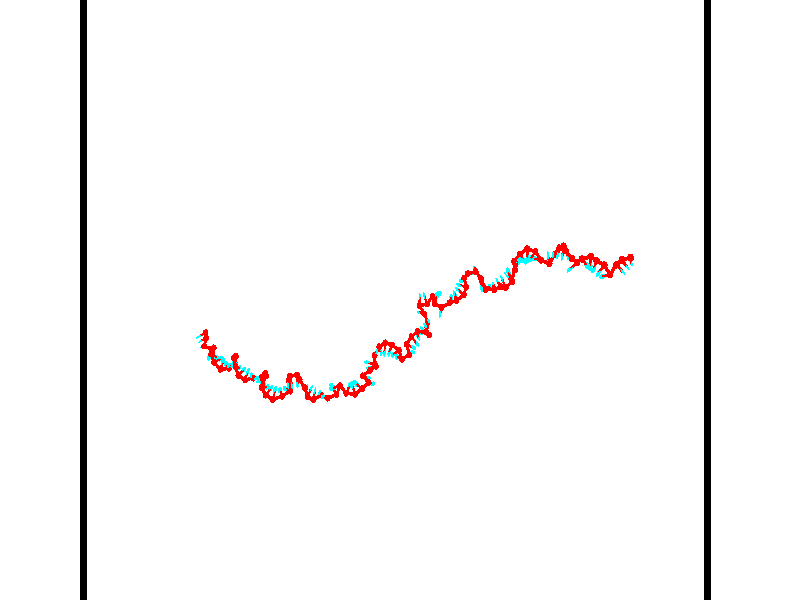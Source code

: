 // switches for output
#declare DRAW_BASES = 1; // possible values are 0, 1; only relevant for DNA ribbons
#declare DRAW_BASES_TYPE = 3; // possible values are 1, 2, 3; only relevant for DNA ribbons
#declare DRAW_FOG = 0; // set to 1 to enable fog

#include "colors.inc"

#include "transforms.inc"
background { rgb <1, 1, 1>}

#default {
   normal{
       ripples 0.25
       frequency 0.20
       turbulence 0.2
       lambda 5
   }
	finish {
		phong 0.1
		phong_size 40.
	}
}

// original window dimensions: 1024x640


// camera settings

camera {
	sky <-0, 1, 0>
	up <-0, 1, 0>
	right 1.6 * <0.99995, 0, 0.00999983>
	location <54.4867, 55, 106.329>
	look_at <55, 55, 55.0001>
	direction <0.513302, 0, -51.3289>
	angle 67.0682
}


# declare cpy_camera_pos = <54.4867, 55, 106.329>;
# if (DRAW_FOG = 1)
fog {
	fog_type 2
	up vnormalize(cpy_camera_pos)
	color rgbt<1,1,1,0.3>
	distance 1e-5
	fog_alt 3e-3
	fog_offset 88
}
# end


// LIGHTS

# declare lum = 6;
global_settings {
	ambient_light rgb lum * <0.05, 0.05, 0.05>
	max_trace_level 15
}# declare cpy_direct_light_amount = 0.25;
light_source
{	1000 * <-0.98995, -1, 1.00995>,
	rgb lum * cpy_direct_light_amount
	parallel
}

light_source
{	1000 * <0.98995, 1, -1.00995>,
	rgb lum * cpy_direct_light_amount
	parallel
}

// strand 0

// nucleotide -1

// particle -1
sphere {
	<36.745609, 52.447353, 49.299267> 0.250000
	pigment { color rgbt <1,0,0,0> }
	no_shadow
}
cylinder {
	<36.426498, 52.270187, 49.462914>,  <36.235031, 52.163887, 49.561100>, 0.100000
	pigment { color rgbt <1,0,0,0> }
	no_shadow
}
cylinder {
	<36.426498, 52.270187, 49.462914>,  <36.745609, 52.447353, 49.299267>, 0.100000
	pigment { color rgbt <1,0,0,0> }
	no_shadow
}

// particle -1
sphere {
	<36.426498, 52.270187, 49.462914> 0.100000
	pigment { color rgbt <1,0,0,0> }
	no_shadow
}
sphere {
	0, 1
	scale<0.080000,0.200000,0.300000>
	matrix <0.398365, -0.896525, -0.193773,
		0.452608, 0.008389, 0.891670,
		-0.797779, -0.442913, 0.409116,
		36.187164, 52.137314, 49.585648>
	pigment { color rgbt <0,1,1,0> }
	no_shadow
}
cylinder {
	<37.002453, 52.078293, 49.936058>,  <36.745609, 52.447353, 49.299267>, 0.130000
	pigment { color rgbt <1,0,0,0> }
	no_shadow
}

// nucleotide -1

// particle -1
sphere {
	<37.002453, 52.078293, 49.936058> 0.250000
	pigment { color rgbt <1,0,0,0> }
	no_shadow
}
cylinder {
	<36.664955, 51.917393, 49.793907>,  <36.462456, 51.820854, 49.708618>, 0.100000
	pigment { color rgbt <1,0,0,0> }
	no_shadow
}
cylinder {
	<36.664955, 51.917393, 49.793907>,  <37.002453, 52.078293, 49.936058>, 0.100000
	pigment { color rgbt <1,0,0,0> }
	no_shadow
}

// particle -1
sphere {
	<36.664955, 51.917393, 49.793907> 0.100000
	pigment { color rgbt <1,0,0,0> }
	no_shadow
}
sphere {
	0, 1
	scale<0.080000,0.200000,0.300000>
	matrix <0.456639, -0.885920, -0.081402,
		-0.282090, -0.230961, 0.931172,
		-0.843745, -0.402247, -0.355375,
		36.411831, 51.796719, 49.687294>
	pigment { color rgbt <0,1,1,0> }
	no_shadow
}
cylinder {
	<36.927753, 51.434296, 50.318707>,  <37.002453, 52.078293, 49.936058>, 0.130000
	pigment { color rgbt <1,0,0,0> }
	no_shadow
}

// nucleotide -1

// particle -1
sphere {
	<36.927753, 51.434296, 50.318707> 0.250000
	pigment { color rgbt <1,0,0,0> }
	no_shadow
}
cylinder {
	<36.727573, 51.410690, 49.973206>,  <36.607464, 51.396526, 49.765903>, 0.100000
	pigment { color rgbt <1,0,0,0> }
	no_shadow
}
cylinder {
	<36.727573, 51.410690, 49.973206>,  <36.927753, 51.434296, 50.318707>, 0.100000
	pigment { color rgbt <1,0,0,0> }
	no_shadow
}

// particle -1
sphere {
	<36.727573, 51.410690, 49.973206> 0.100000
	pigment { color rgbt <1,0,0,0> }
	no_shadow
}
sphere {
	0, 1
	scale<0.080000,0.200000,0.300000>
	matrix <0.434267, -0.880200, -0.191468,
		-0.748975, -0.470919, 0.466124,
		-0.500449, -0.059018, -0.863752,
		36.577438, 51.392986, 49.714081>
	pigment { color rgbt <0,1,1,0> }
	no_shadow
}
cylinder {
	<37.645779, 51.246372, 50.530891>,  <36.927753, 51.434296, 50.318707>, 0.130000
	pigment { color rgbt <1,0,0,0> }
	no_shadow
}

// nucleotide -1

// particle -1
sphere {
	<37.645779, 51.246372, 50.530891> 0.250000
	pigment { color rgbt <1,0,0,0> }
	no_shadow
}
cylinder {
	<37.597370, 50.911621, 50.744431>,  <37.568325, 50.710770, 50.872555>, 0.100000
	pigment { color rgbt <1,0,0,0> }
	no_shadow
}
cylinder {
	<37.597370, 50.911621, 50.744431>,  <37.645779, 51.246372, 50.530891>, 0.100000
	pigment { color rgbt <1,0,0,0> }
	no_shadow
}

// particle -1
sphere {
	<37.597370, 50.911621, 50.744431> 0.100000
	pigment { color rgbt <1,0,0,0> }
	no_shadow
}
sphere {
	0, 1
	scale<0.080000,0.200000,0.300000>
	matrix <0.876763, 0.162053, 0.452797,
		-0.465447, 0.522853, 0.714131,
		-0.121019, -0.836877, 0.533846,
		37.561066, 50.660557, 50.904583>
	pigment { color rgbt <0,1,1,0> }
	no_shadow
}
cylinder {
	<38.043896, 51.370632, 51.083092>,  <37.645779, 51.246372, 50.530891>, 0.130000
	pigment { color rgbt <1,0,0,0> }
	no_shadow
}

// nucleotide -1

// particle -1
sphere {
	<38.043896, 51.370632, 51.083092> 0.250000
	pigment { color rgbt <1,0,0,0> }
	no_shadow
}
cylinder {
	<38.020241, 50.974251, 51.034904>,  <38.006050, 50.736423, 51.005993>, 0.100000
	pigment { color rgbt <1,0,0,0> }
	no_shadow
}
cylinder {
	<38.020241, 50.974251, 51.034904>,  <38.043896, 51.370632, 51.083092>, 0.100000
	pigment { color rgbt <1,0,0,0> }
	no_shadow
}

// particle -1
sphere {
	<38.020241, 50.974251, 51.034904> 0.100000
	pigment { color rgbt <1,0,0,0> }
	no_shadow
}
sphere {
	0, 1
	scale<0.080000,0.200000,0.300000>
	matrix <0.912588, -0.102572, 0.395806,
		-0.404582, -0.086529, 0.910399,
		-0.059133, -0.990955, -0.120464,
		38.002502, 50.676964, 50.998764>
	pigment { color rgbt <0,1,1,0> }
	no_shadow
}
cylinder {
	<38.002071, 50.941303, 51.743294>,  <38.043896, 51.370632, 51.083092>, 0.130000
	pigment { color rgbt <1,0,0,0> }
	no_shadow
}

// nucleotide -1

// particle -1
sphere {
	<38.002071, 50.941303, 51.743294> 0.250000
	pigment { color rgbt <1,0,0,0> }
	no_shadow
}
cylinder {
	<38.209080, 50.774502, 51.444420>,  <38.333286, 50.674423, 51.265095>, 0.100000
	pigment { color rgbt <1,0,0,0> }
	no_shadow
}
cylinder {
	<38.209080, 50.774502, 51.444420>,  <38.002071, 50.941303, 51.743294>, 0.100000
	pigment { color rgbt <1,0,0,0> }
	no_shadow
}

// particle -1
sphere {
	<38.209080, 50.774502, 51.444420> 0.100000
	pigment { color rgbt <1,0,0,0> }
	no_shadow
}
sphere {
	0, 1
	scale<0.080000,0.200000,0.300000>
	matrix <0.816381, -0.020938, 0.577134,
		-0.256311, -0.908665, 0.329596,
		0.517520, -0.417001, -0.747183,
		38.364334, 50.649403, 51.220264>
	pigment { color rgbt <0,1,1,0> }
	no_shadow
}
cylinder {
	<38.288013, 50.324753, 51.847191>,  <38.002071, 50.941303, 51.743294>, 0.130000
	pigment { color rgbt <1,0,0,0> }
	no_shadow
}

// nucleotide -1

// particle -1
sphere {
	<38.288013, 50.324753, 51.847191> 0.250000
	pigment { color rgbt <1,0,0,0> }
	no_shadow
}
cylinder {
	<38.562801, 50.457169, 51.588428>,  <38.727673, 50.536617, 51.433170>, 0.100000
	pigment { color rgbt <1,0,0,0> }
	no_shadow
}
cylinder {
	<38.562801, 50.457169, 51.588428>,  <38.288013, 50.324753, 51.847191>, 0.100000
	pigment { color rgbt <1,0,0,0> }
	no_shadow
}

// particle -1
sphere {
	<38.562801, 50.457169, 51.588428> 0.100000
	pigment { color rgbt <1,0,0,0> }
	no_shadow
}
sphere {
	0, 1
	scale<0.080000,0.200000,0.300000>
	matrix <0.726682, -0.316091, 0.609935,
		-0.002569, -0.889101, -0.457704,
		0.686969, 0.331038, -0.646905,
		38.768890, 50.556480, 51.394356>
	pigment { color rgbt <0,1,1,0> }
	no_shadow
}
cylinder {
	<38.748127, 49.756203, 51.434593>,  <38.288013, 50.324753, 51.847191>, 0.130000
	pigment { color rgbt <1,0,0,0> }
	no_shadow
}

// nucleotide -1

// particle -1
sphere {
	<38.748127, 49.756203, 51.434593> 0.250000
	pigment { color rgbt <1,0,0,0> }
	no_shadow
}
cylinder {
	<38.914764, 50.100052, 51.552914>,  <39.014748, 50.306362, 51.623905>, 0.100000
	pigment { color rgbt <1,0,0,0> }
	no_shadow
}
cylinder {
	<38.914764, 50.100052, 51.552914>,  <38.748127, 49.756203, 51.434593>, 0.100000
	pigment { color rgbt <1,0,0,0> }
	no_shadow
}

// particle -1
sphere {
	<38.914764, 50.100052, 51.552914> 0.100000
	pigment { color rgbt <1,0,0,0> }
	no_shadow
}
sphere {
	0, 1
	scale<0.080000,0.200000,0.300000>
	matrix <0.686564, -0.510779, 0.517431,
		0.595886, -0.012469, -0.802972,
		0.416594, 0.859621, 0.295805,
		39.039742, 50.357937, 51.641655>
	pigment { color rgbt <0,1,1,0> }
	no_shadow
}
cylinder {
	<39.467079, 49.806980, 51.231377>,  <38.748127, 49.756203, 51.434593>, 0.130000
	pigment { color rgbt <1,0,0,0> }
	no_shadow
}

// nucleotide -1

// particle -1
sphere {
	<39.467079, 49.806980, 51.231377> 0.250000
	pigment { color rgbt <1,0,0,0> }
	no_shadow
}
cylinder {
	<39.392445, 50.031567, 51.553852>,  <39.347664, 50.166317, 51.747337>, 0.100000
	pigment { color rgbt <1,0,0,0> }
	no_shadow
}
cylinder {
	<39.392445, 50.031567, 51.553852>,  <39.467079, 49.806980, 51.231377>, 0.100000
	pigment { color rgbt <1,0,0,0> }
	no_shadow
}

// particle -1
sphere {
	<39.392445, 50.031567, 51.553852> 0.100000
	pigment { color rgbt <1,0,0,0> }
	no_shadow
}
sphere {
	0, 1
	scale<0.080000,0.200000,0.300000>
	matrix <0.670611, -0.526901, 0.522164,
		0.717960, 0.638069, -0.278212,
		-0.186586, 0.561465, 0.806190,
		39.336468, 50.200005, 51.795708>
	pigment { color rgbt <0,1,1,0> }
	no_shadow
}
cylinder {
	<40.054333, 50.174191, 51.389378>,  <39.467079, 49.806980, 51.231377>, 0.130000
	pigment { color rgbt <1,0,0,0> }
	no_shadow
}

// nucleotide -1

// particle -1
sphere {
	<40.054333, 50.174191, 51.389378> 0.250000
	pigment { color rgbt <1,0,0,0> }
	no_shadow
}
cylinder {
	<39.851070, 50.142715, 51.732445>,  <39.729115, 50.123833, 51.938286>, 0.100000
	pigment { color rgbt <1,0,0,0> }
	no_shadow
}
cylinder {
	<39.851070, 50.142715, 51.732445>,  <40.054333, 50.174191, 51.389378>, 0.100000
	pigment { color rgbt <1,0,0,0> }
	no_shadow
}

// particle -1
sphere {
	<39.851070, 50.142715, 51.732445> 0.100000
	pigment { color rgbt <1,0,0,0> }
	no_shadow
}
sphere {
	0, 1
	scale<0.080000,0.200000,0.300000>
	matrix <0.795938, -0.423341, 0.432742,
		0.329034, 0.902547, 0.277749,
		-0.508153, -0.078684, 0.857665,
		39.698624, 50.119110, 51.989746>
	pigment { color rgbt <0,1,1,0> }
	no_shadow
}
cylinder {
	<40.251221, 50.777283, 51.826324>,  <40.054333, 50.174191, 51.389378>, 0.130000
	pigment { color rgbt <1,0,0,0> }
	no_shadow
}

// nucleotide -1

// particle -1
sphere {
	<40.251221, 50.777283, 51.826324> 0.250000
	pigment { color rgbt <1,0,0,0> }
	no_shadow
}
cylinder {
	<40.117615, 50.431591, 51.976814>,  <40.037449, 50.224178, 52.067108>, 0.100000
	pigment { color rgbt <1,0,0,0> }
	no_shadow
}
cylinder {
	<40.117615, 50.431591, 51.976814>,  <40.251221, 50.777283, 51.826324>, 0.100000
	pigment { color rgbt <1,0,0,0> }
	no_shadow
}

// particle -1
sphere {
	<40.117615, 50.431591, 51.976814> 0.100000
	pigment { color rgbt <1,0,0,0> }
	no_shadow
}
sphere {
	0, 1
	scale<0.080000,0.200000,0.300000>
	matrix <0.898137, -0.170717, 0.405224,
		-0.285977, 0.473254, 0.833215,
		-0.334018, -0.864226, 0.376226,
		40.017410, 50.172325, 52.089684>
	pigment { color rgbt <0,1,1,0> }
	no_shadow
}
cylinder {
	<40.251125, 50.712349, 52.541676>,  <40.251221, 50.777283, 51.826324>, 0.130000
	pigment { color rgbt <1,0,0,0> }
	no_shadow
}

// nucleotide -1

// particle -1
sphere {
	<40.251125, 50.712349, 52.541676> 0.250000
	pigment { color rgbt <1,0,0,0> }
	no_shadow
}
cylinder {
	<40.315483, 50.372540, 52.340706>,  <40.354099, 50.168655, 52.220123>, 0.100000
	pigment { color rgbt <1,0,0,0> }
	no_shadow
}
cylinder {
	<40.315483, 50.372540, 52.340706>,  <40.251125, 50.712349, 52.541676>, 0.100000
	pigment { color rgbt <1,0,0,0> }
	no_shadow
}

// particle -1
sphere {
	<40.315483, 50.372540, 52.340706> 0.100000
	pigment { color rgbt <1,0,0,0> }
	no_shadow
}
sphere {
	0, 1
	scale<0.080000,0.200000,0.300000>
	matrix <0.859141, -0.130002, 0.494951,
		-0.485787, -0.511285, 0.708942,
		0.160897, -0.849521, -0.502420,
		40.363750, 50.117683, 52.189980>
	pigment { color rgbt <0,1,1,0> }
	no_shadow
}
cylinder {
	<40.521362, 50.109146, 53.000683>,  <40.251125, 50.712349, 52.541676>, 0.130000
	pigment { color rgbt <1,0,0,0> }
	no_shadow
}

// nucleotide -1

// particle -1
sphere {
	<40.521362, 50.109146, 53.000683> 0.250000
	pigment { color rgbt <1,0,0,0> }
	no_shadow
}
cylinder {
	<40.617626, 50.025978, 52.621452>,  <40.675385, 49.976078, 52.393913>, 0.100000
	pigment { color rgbt <1,0,0,0> }
	no_shadow
}
cylinder {
	<40.617626, 50.025978, 52.621452>,  <40.521362, 50.109146, 53.000683>, 0.100000
	pigment { color rgbt <1,0,0,0> }
	no_shadow
}

// particle -1
sphere {
	<40.617626, 50.025978, 52.621452> 0.100000
	pigment { color rgbt <1,0,0,0> }
	no_shadow
}
sphere {
	0, 1
	scale<0.080000,0.200000,0.300000>
	matrix <0.880853, -0.363460, 0.303307,
		-0.407651, -0.908112, 0.095672,
		0.240664, -0.207916, -0.948078,
		40.689827, 49.963604, 52.337029>
	pigment { color rgbt <0,1,1,0> }
	no_shadow
}
cylinder {
	<40.796295, 49.454208, 53.065105>,  <40.521362, 50.109146, 53.000683>, 0.130000
	pigment { color rgbt <1,0,0,0> }
	no_shadow
}

// nucleotide -1

// particle -1
sphere {
	<40.796295, 49.454208, 53.065105> 0.250000
	pigment { color rgbt <1,0,0,0> }
	no_shadow
}
cylinder {
	<40.997673, 49.676208, 52.800220>,  <41.118500, 49.809406, 52.641289>, 0.100000
	pigment { color rgbt <1,0,0,0> }
	no_shadow
}
cylinder {
	<40.997673, 49.676208, 52.800220>,  <40.796295, 49.454208, 53.065105>, 0.100000
	pigment { color rgbt <1,0,0,0> }
	no_shadow
}

// particle -1
sphere {
	<40.997673, 49.676208, 52.800220> 0.100000
	pigment { color rgbt <1,0,0,0> }
	no_shadow
}
sphere {
	0, 1
	scale<0.080000,0.200000,0.300000>
	matrix <0.863003, -0.285724, 0.416639,
		0.042024, -0.781243, -0.622811,
		0.503449, 0.554996, -0.662208,
		41.148708, 49.842709, 52.601559>
	pigment { color rgbt <0,1,1,0> }
	no_shadow
}
cylinder {
	<41.251514, 49.091286, 52.507206>,  <40.796295, 49.454208, 53.065105>, 0.130000
	pigment { color rgbt <1,0,0,0> }
	no_shadow
}

// nucleotide -1

// particle -1
sphere {
	<41.251514, 49.091286, 52.507206> 0.250000
	pigment { color rgbt <1,0,0,0> }
	no_shadow
}
cylinder {
	<41.411236, 49.441212, 52.616932>,  <41.507069, 49.651169, 52.682770>, 0.100000
	pigment { color rgbt <1,0,0,0> }
	no_shadow
}
cylinder {
	<41.411236, 49.441212, 52.616932>,  <41.251514, 49.091286, 52.507206>, 0.100000
	pigment { color rgbt <1,0,0,0> }
	no_shadow
}

// particle -1
sphere {
	<41.411236, 49.441212, 52.616932> 0.100000
	pigment { color rgbt <1,0,0,0> }
	no_shadow
}
sphere {
	0, 1
	scale<0.080000,0.200000,0.300000>
	matrix <0.803636, -0.477990, 0.354534,
		0.441274, 0.078885, -0.893898,
		0.399307, 0.874816, 0.274319,
		41.531029, 49.703655, 52.699226>
	pigment { color rgbt <0,1,1,0> }
	no_shadow
}
cylinder {
	<41.903561, 49.168217, 52.181774>,  <41.251514, 49.091286, 52.507206>, 0.130000
	pigment { color rgbt <1,0,0,0> }
	no_shadow
}

// nucleotide -1

// particle -1
sphere {
	<41.903561, 49.168217, 52.181774> 0.250000
	pigment { color rgbt <1,0,0,0> }
	no_shadow
}
cylinder {
	<41.887249, 49.339516, 52.542870>,  <41.877464, 49.442295, 52.759529>, 0.100000
	pigment { color rgbt <1,0,0,0> }
	no_shadow
}
cylinder {
	<41.887249, 49.339516, 52.542870>,  <41.903561, 49.168217, 52.181774>, 0.100000
	pigment { color rgbt <1,0,0,0> }
	no_shadow
}

// particle -1
sphere {
	<41.887249, 49.339516, 52.542870> 0.100000
	pigment { color rgbt <1,0,0,0> }
	no_shadow
}
sphere {
	0, 1
	scale<0.080000,0.200000,0.300000>
	matrix <0.872317, -0.425325, 0.241167,
		0.487237, 0.797312, -0.356221,
		-0.040776, 0.428244, 0.902743,
		41.875015, 49.467987, 52.813694>
	pigment { color rgbt <0,1,1,0> }
	no_shadow
}
cylinder {
	<42.641773, 49.223553, 52.231071>,  <41.903561, 49.168217, 52.181774>, 0.130000
	pigment { color rgbt <1,0,0,0> }
	no_shadow
}

// nucleotide -1

// particle -1
sphere {
	<42.641773, 49.223553, 52.231071> 0.250000
	pigment { color rgbt <1,0,0,0> }
	no_shadow
}
cylinder {
	<42.469521, 49.242126, 52.591606>,  <42.366169, 49.253269, 52.807926>, 0.100000
	pigment { color rgbt <1,0,0,0> }
	no_shadow
}
cylinder {
	<42.469521, 49.242126, 52.591606>,  <42.641773, 49.223553, 52.231071>, 0.100000
	pigment { color rgbt <1,0,0,0> }
	no_shadow
}

// particle -1
sphere {
	<42.469521, 49.242126, 52.591606> 0.100000
	pigment { color rgbt <1,0,0,0> }
	no_shadow
}
sphere {
	0, 1
	scale<0.080000,0.200000,0.300000>
	matrix <0.731162, -0.567532, 0.378562,
		0.529113, 0.822041, 0.210445,
		-0.430628, 0.046432, 0.901334,
		42.340332, 49.256058, 52.862007>
	pigment { color rgbt <0,1,1,0> }
	no_shadow
}
cylinder {
	<43.181343, 49.400517, 52.804142>,  <42.641773, 49.223553, 52.231071>, 0.130000
	pigment { color rgbt <1,0,0,0> }
	no_shadow
}

// nucleotide -1

// particle -1
sphere {
	<43.181343, 49.400517, 52.804142> 0.250000
	pigment { color rgbt <1,0,0,0> }
	no_shadow
}
cylinder {
	<42.884991, 49.230278, 53.011971>,  <42.707180, 49.128136, 53.136669>, 0.100000
	pigment { color rgbt <1,0,0,0> }
	no_shadow
}
cylinder {
	<42.884991, 49.230278, 53.011971>,  <43.181343, 49.400517, 52.804142>, 0.100000
	pigment { color rgbt <1,0,0,0> }
	no_shadow
}

// particle -1
sphere {
	<42.884991, 49.230278, 53.011971> 0.100000
	pigment { color rgbt <1,0,0,0> }
	no_shadow
}
sphere {
	0, 1
	scale<0.080000,0.200000,0.300000>
	matrix <0.658325, -0.306946, 0.687308,
		-0.133033, 0.851265, 0.507591,
		-0.740885, -0.425595, 0.519575,
		42.662724, 49.102600, 53.167843>
	pigment { color rgbt <0,1,1,0> }
	no_shadow
}
cylinder {
	<43.240356, 49.643330, 53.489899>,  <43.181343, 49.400517, 52.804142>, 0.130000
	pigment { color rgbt <1,0,0,0> }
	no_shadow
}

// nucleotide -1

// particle -1
sphere {
	<43.240356, 49.643330, 53.489899> 0.250000
	pigment { color rgbt <1,0,0,0> }
	no_shadow
}
cylinder {
	<43.085274, 49.275246, 53.468346>,  <42.992222, 49.054398, 53.455414>, 0.100000
	pigment { color rgbt <1,0,0,0> }
	no_shadow
}
cylinder {
	<43.085274, 49.275246, 53.468346>,  <43.240356, 49.643330, 53.489899>, 0.100000
	pigment { color rgbt <1,0,0,0> }
	no_shadow
}

// particle -1
sphere {
	<43.085274, 49.275246, 53.468346> 0.100000
	pigment { color rgbt <1,0,0,0> }
	no_shadow
}
sphere {
	0, 1
	scale<0.080000,0.200000,0.300000>
	matrix <0.761326, -0.352625, 0.544094,
		-0.519678, 0.169931, 0.837292,
		-0.387708, -0.920206, -0.053878,
		42.968960, 48.999184, 53.452183>
	pigment { color rgbt <0,1,1,0> }
	no_shadow
}
cylinder {
	<43.206390, 49.324879, 54.203232>,  <43.240356, 49.643330, 53.489899>, 0.130000
	pigment { color rgbt <1,0,0,0> }
	no_shadow
}

// nucleotide -1

// particle -1
sphere {
	<43.206390, 49.324879, 54.203232> 0.250000
	pigment { color rgbt <1,0,0,0> }
	no_shadow
}
cylinder {
	<43.212383, 49.009033, 53.957863>,  <43.215977, 48.819527, 53.810642>, 0.100000
	pigment { color rgbt <1,0,0,0> }
	no_shadow
}
cylinder {
	<43.212383, 49.009033, 53.957863>,  <43.206390, 49.324879, 54.203232>, 0.100000
	pigment { color rgbt <1,0,0,0> }
	no_shadow
}

// particle -1
sphere {
	<43.212383, 49.009033, 53.957863> 0.100000
	pigment { color rgbt <1,0,0,0> }
	no_shadow
}
sphere {
	0, 1
	scale<0.080000,0.200000,0.300000>
	matrix <0.793162, -0.364167, 0.488136,
		-0.608827, -0.493852, 0.620838,
		0.014979, -0.789616, -0.613419,
		43.216877, 48.772148, 53.773838>
	pigment { color rgbt <0,1,1,0> }
	no_shadow
}
cylinder {
	<43.190105, 48.776131, 54.683380>,  <43.206390, 49.324879, 54.203232>, 0.130000
	pigment { color rgbt <1,0,0,0> }
	no_shadow
}

// nucleotide -1

// particle -1
sphere {
	<43.190105, 48.776131, 54.683380> 0.250000
	pigment { color rgbt <1,0,0,0> }
	no_shadow
}
cylinder {
	<43.381004, 48.757832, 54.332352>,  <43.495544, 48.746853, 54.121735>, 0.100000
	pigment { color rgbt <1,0,0,0> }
	no_shadow
}
cylinder {
	<43.381004, 48.757832, 54.332352>,  <43.190105, 48.776131, 54.683380>, 0.100000
	pigment { color rgbt <1,0,0,0> }
	no_shadow
}

// particle -1
sphere {
	<43.381004, 48.757832, 54.332352> 0.100000
	pigment { color rgbt <1,0,0,0> }
	no_shadow
}
sphere {
	0, 1
	scale<0.080000,0.200000,0.300000>
	matrix <0.844491, -0.252313, 0.472412,
		-0.243031, -0.966564, -0.081791,
		0.477253, -0.045739, -0.877575,
		43.524181, 48.744110, 54.069080>
	pigment { color rgbt <0,1,1,0> }
	no_shadow
}
cylinder {
	<43.519238, 48.225529, 54.646854>,  <43.190105, 48.776131, 54.683380>, 0.130000
	pigment { color rgbt <1,0,0,0> }
	no_shadow
}

// nucleotide -1

// particle -1
sphere {
	<43.519238, 48.225529, 54.646854> 0.250000
	pigment { color rgbt <1,0,0,0> }
	no_shadow
}
cylinder {
	<43.722664, 48.464462, 54.398804>,  <43.844719, 48.607822, 54.249973>, 0.100000
	pigment { color rgbt <1,0,0,0> }
	no_shadow
}
cylinder {
	<43.722664, 48.464462, 54.398804>,  <43.519238, 48.225529, 54.646854>, 0.100000
	pigment { color rgbt <1,0,0,0> }
	no_shadow
}

// particle -1
sphere {
	<43.722664, 48.464462, 54.398804> 0.100000
	pigment { color rgbt <1,0,0,0> }
	no_shadow
}
sphere {
	0, 1
	scale<0.080000,0.200000,0.300000>
	matrix <0.852957, -0.251153, 0.457587,
		0.117585, -0.761653, -0.637226,
		0.508564, 0.597332, -0.620126,
		43.875233, 48.643661, 54.212765>
	pigment { color rgbt <0,1,1,0> }
	no_shadow
}
cylinder {
	<44.093082, 47.881512, 54.413670>,  <43.519238, 48.225529, 54.646854>, 0.130000
	pigment { color rgbt <1,0,0,0> }
	no_shadow
}

// nucleotide -1

// particle -1
sphere {
	<44.093082, 47.881512, 54.413670> 0.250000
	pigment { color rgbt <1,0,0,0> }
	no_shadow
}
cylinder {
	<44.196800, 48.267796, 54.408344>,  <44.259033, 48.499565, 54.405151>, 0.100000
	pigment { color rgbt <1,0,0,0> }
	no_shadow
}
cylinder {
	<44.196800, 48.267796, 54.408344>,  <44.093082, 47.881512, 54.413670>, 0.100000
	pigment { color rgbt <1,0,0,0> }
	no_shadow
}

// particle -1
sphere {
	<44.196800, 48.267796, 54.408344> 0.100000
	pigment { color rgbt <1,0,0,0> }
	no_shadow
}
sphere {
	0, 1
	scale<0.080000,0.200000,0.300000>
	matrix <0.841506, -0.219142, 0.493806,
		0.473954, -0.139244, -0.869471,
		0.259297, 0.965706, -0.013311,
		44.274590, 48.557507, 54.404350>
	pigment { color rgbt <0,1,1,0> }
	no_shadow
}
cylinder {
	<44.825119, 48.073372, 54.094185>,  <44.093082, 47.881512, 54.413670>, 0.130000
	pigment { color rgbt <1,0,0,0> }
	no_shadow
}

// nucleotide -1

// particle -1
sphere {
	<44.825119, 48.073372, 54.094185> 0.250000
	pigment { color rgbt <1,0,0,0> }
	no_shadow
}
cylinder {
	<44.763725, 48.358765, 54.367645>,  <44.726891, 48.530003, 54.531723>, 0.100000
	pigment { color rgbt <1,0,0,0> }
	no_shadow
}
cylinder {
	<44.763725, 48.358765, 54.367645>,  <44.825119, 48.073372, 54.094185>, 0.100000
	pigment { color rgbt <1,0,0,0> }
	no_shadow
}

// particle -1
sphere {
	<44.763725, 48.358765, 54.367645> 0.100000
	pigment { color rgbt <1,0,0,0> }
	no_shadow
}
sphere {
	0, 1
	scale<0.080000,0.200000,0.300000>
	matrix <0.828683, -0.283926, 0.482359,
		0.538263, 0.640566, -0.547675,
		-0.153483, 0.713485, 0.683653,
		44.717682, 48.572811, 54.572742>
	pigment { color rgbt <0,1,1,0> }
	no_shadow
}
cylinder {
	<45.520897, 48.441822, 54.070812>,  <44.825119, 48.073372, 54.094185>, 0.130000
	pigment { color rgbt <1,0,0,0> }
	no_shadow
}

// nucleotide -1

// particle -1
sphere {
	<45.520897, 48.441822, 54.070812> 0.250000
	pigment { color rgbt <1,0,0,0> }
	no_shadow
}
cylinder {
	<45.322792, 48.588116, 54.386017>,  <45.203930, 48.675892, 54.575138>, 0.100000
	pigment { color rgbt <1,0,0,0> }
	no_shadow
}
cylinder {
	<45.322792, 48.588116, 54.386017>,  <45.520897, 48.441822, 54.070812>, 0.100000
	pigment { color rgbt <1,0,0,0> }
	no_shadow
}

// particle -1
sphere {
	<45.322792, 48.588116, 54.386017> 0.100000
	pigment { color rgbt <1,0,0,0> }
	no_shadow
}
sphere {
	0, 1
	scale<0.080000,0.200000,0.300000>
	matrix <0.843729, 0.418599, 0.336000,
		-0.206974, 0.831273, -0.515894,
		-0.495260, 0.365732, 0.788009,
		45.174213, 48.697834, 54.622421>
	pigment { color rgbt <0,1,1,0> }
	no_shadow
}
cylinder {
	<45.385754, 49.206913, 54.039284>,  <45.520897, 48.441822, 54.070812>, 0.130000
	pigment { color rgbt <1,0,0,0> }
	no_shadow
}

// nucleotide -1

// particle -1
sphere {
	<45.385754, 49.206913, 54.039284> 0.250000
	pigment { color rgbt <1,0,0,0> }
	no_shadow
}
cylinder {
	<45.413284, 49.033051, 54.398468>,  <45.429802, 48.928734, 54.613979>, 0.100000
	pigment { color rgbt <1,0,0,0> }
	no_shadow
}
cylinder {
	<45.413284, 49.033051, 54.398468>,  <45.385754, 49.206913, 54.039284>, 0.100000
	pigment { color rgbt <1,0,0,0> }
	no_shadow
}

// particle -1
sphere {
	<45.413284, 49.033051, 54.398468> 0.100000
	pigment { color rgbt <1,0,0,0> }
	no_shadow
}
sphere {
	0, 1
	scale<0.080000,0.200000,0.300000>
	matrix <0.956249, 0.285288, 0.064797,
		-0.284342, 0.854217, 0.435273,
		0.068828, -0.434654, 0.897964,
		45.433933, 48.902653, 54.667858>
	pigment { color rgbt <0,1,1,0> }
	no_shadow
}
cylinder {
	<45.601196, 49.578461, 54.624325>,  <45.385754, 49.206913, 54.039284>, 0.130000
	pigment { color rgbt <1,0,0,0> }
	no_shadow
}

// nucleotide -1

// particle -1
sphere {
	<45.601196, 49.578461, 54.624325> 0.250000
	pigment { color rgbt <1,0,0,0> }
	no_shadow
}
cylinder {
	<45.710518, 49.208244, 54.729156>,  <45.776112, 48.986115, 54.792053>, 0.100000
	pigment { color rgbt <1,0,0,0> }
	no_shadow
}
cylinder {
	<45.710518, 49.208244, 54.729156>,  <45.601196, 49.578461, 54.624325>, 0.100000
	pigment { color rgbt <1,0,0,0> }
	no_shadow
}

// particle -1
sphere {
	<45.710518, 49.208244, 54.729156> 0.100000
	pigment { color rgbt <1,0,0,0> }
	no_shadow
}
sphere {
	0, 1
	scale<0.080000,0.200000,0.300000>
	matrix <0.958038, 0.286376, 0.012279,
		-0.086417, 0.247722, 0.964969,
		0.273303, -0.925539, 0.262075,
		45.792507, 48.930584, 54.807777>
	pigment { color rgbt <0,1,1,0> }
	no_shadow
}
cylinder {
	<46.241341, 49.681164, 54.894432>,  <45.601196, 49.578461, 54.624325>, 0.130000
	pigment { color rgbt <1,0,0,0> }
	no_shadow
}

// nucleotide -1

// particle -1
sphere {
	<46.241341, 49.681164, 54.894432> 0.250000
	pigment { color rgbt <1,0,0,0> }
	no_shadow
}
cylinder {
	<46.254303, 49.291183, 54.806412>,  <46.262081, 49.057194, 54.753601>, 0.100000
	pigment { color rgbt <1,0,0,0> }
	no_shadow
}
cylinder {
	<46.254303, 49.291183, 54.806412>,  <46.241341, 49.681164, 54.894432>, 0.100000
	pigment { color rgbt <1,0,0,0> }
	no_shadow
}

// particle -1
sphere {
	<46.254303, 49.291183, 54.806412> 0.100000
	pigment { color rgbt <1,0,0,0> }
	no_shadow
}
sphere {
	0, 1
	scale<0.080000,0.200000,0.300000>
	matrix <0.959657, -0.031177, 0.279440,
		-0.279301, -0.220226, 0.934608,
		0.032401, -0.974951, -0.220049,
		46.264023, 48.998699, 54.740398>
	pigment { color rgbt <0,1,1,0> }
	no_shadow
}
cylinder {
	<46.534973, 49.408916, 55.436123>,  <46.241341, 49.681164, 54.894432>, 0.130000
	pigment { color rgbt <1,0,0,0> }
	no_shadow
}

// nucleotide -1

// particle -1
sphere {
	<46.534973, 49.408916, 55.436123> 0.250000
	pigment { color rgbt <1,0,0,0> }
	no_shadow
}
cylinder {
	<46.614662, 49.187260, 55.112831>,  <46.662476, 49.054264, 54.918858>, 0.100000
	pigment { color rgbt <1,0,0,0> }
	no_shadow
}
cylinder {
	<46.614662, 49.187260, 55.112831>,  <46.534973, 49.408916, 55.436123>, 0.100000
	pigment { color rgbt <1,0,0,0> }
	no_shadow
}

// particle -1
sphere {
	<46.614662, 49.187260, 55.112831> 0.100000
	pigment { color rgbt <1,0,0,0> }
	no_shadow
}
sphere {
	0, 1
	scale<0.080000,0.200000,0.300000>
	matrix <0.965962, -0.027822, 0.257183,
		-0.165003, -0.831954, 0.529741,
		0.199226, -0.554146, -0.808227,
		46.674431, 49.021015, 54.870361>
	pigment { color rgbt <0,1,1,0> }
	no_shadow
}
cylinder {
	<47.014835, 48.860615, 55.602921>,  <46.534973, 49.408916, 55.436123>, 0.130000
	pigment { color rgbt <1,0,0,0> }
	no_shadow
}

// nucleotide -1

// particle -1
sphere {
	<47.014835, 48.860615, 55.602921> 0.250000
	pigment { color rgbt <1,0,0,0> }
	no_shadow
}
cylinder {
	<47.053513, 48.875206, 55.205063>,  <47.076721, 48.883961, 54.966347>, 0.100000
	pigment { color rgbt <1,0,0,0> }
	no_shadow
}
cylinder {
	<47.053513, 48.875206, 55.205063>,  <47.014835, 48.860615, 55.602921>, 0.100000
	pigment { color rgbt <1,0,0,0> }
	no_shadow
}

// particle -1
sphere {
	<47.053513, 48.875206, 55.205063> 0.100000
	pigment { color rgbt <1,0,0,0> }
	no_shadow
}
sphere {
	0, 1
	scale<0.080000,0.200000,0.300000>
	matrix <0.933451, -0.350143, 0.077906,
		-0.345426, -0.935986, -0.067906,
		0.096696, 0.036476, -0.994645,
		47.082520, 48.886150, 54.906670>
	pigment { color rgbt <0,1,1,0> }
	no_shadow
}
cylinder {
	<47.203072, 48.195713, 55.325603>,  <47.014835, 48.860615, 55.602921>, 0.130000
	pigment { color rgbt <1,0,0,0> }
	no_shadow
}

// nucleotide -1

// particle -1
sphere {
	<47.203072, 48.195713, 55.325603> 0.250000
	pigment { color rgbt <1,0,0,0> }
	no_shadow
}
cylinder {
	<47.332508, 48.484867, 55.081398>,  <47.410168, 48.658360, 54.934875>, 0.100000
	pigment { color rgbt <1,0,0,0> }
	no_shadow
}
cylinder {
	<47.332508, 48.484867, 55.081398>,  <47.203072, 48.195713, 55.325603>, 0.100000
	pigment { color rgbt <1,0,0,0> }
	no_shadow
}

// particle -1
sphere {
	<47.332508, 48.484867, 55.081398> 0.100000
	pigment { color rgbt <1,0,0,0> }
	no_shadow
}
sphere {
	0, 1
	scale<0.080000,0.200000,0.300000>
	matrix <0.932415, -0.353344, 0.075823,
		-0.160910, -0.593787, -0.788368,
		0.323588, 0.722886, -0.610513,
		47.429585, 48.701733, 54.898243>
	pigment { color rgbt <0,1,1,0> }
	no_shadow
}
cylinder {
	<47.591225, 47.913628, 54.710812>,  <47.203072, 48.195713, 55.325603>, 0.130000
	pigment { color rgbt <1,0,0,0> }
	no_shadow
}

// nucleotide -1

// particle -1
sphere {
	<47.591225, 47.913628, 54.710812> 0.250000
	pigment { color rgbt <1,0,0,0> }
	no_shadow
}
cylinder {
	<47.691235, 48.273796, 54.853210>,  <47.751240, 48.489895, 54.938652>, 0.100000
	pigment { color rgbt <1,0,0,0> }
	no_shadow
}
cylinder {
	<47.691235, 48.273796, 54.853210>,  <47.591225, 47.913628, 54.710812>, 0.100000
	pigment { color rgbt <1,0,0,0> }
	no_shadow
}

// particle -1
sphere {
	<47.691235, 48.273796, 54.853210> 0.100000
	pigment { color rgbt <1,0,0,0> }
	no_shadow
}
sphere {
	0, 1
	scale<0.080000,0.200000,0.300000>
	matrix <0.925590, -0.330189, 0.185087,
		0.284204, 0.283235, -0.915973,
		0.250021, 0.900418, 0.356000,
		47.766239, 48.543922, 54.960011>
	pigment { color rgbt <0,1,1,0> }
	no_shadow
}
cylinder {
	<48.216331, 48.190704, 54.354736>,  <47.591225, 47.913628, 54.710812>, 0.130000
	pigment { color rgbt <1,0,0,0> }
	no_shadow
}

// nucleotide -1

// particle -1
sphere {
	<48.216331, 48.190704, 54.354736> 0.250000
	pigment { color rgbt <1,0,0,0> }
	no_shadow
}
cylinder {
	<48.183311, 48.327339, 54.729225>,  <48.163502, 48.409321, 54.953918>, 0.100000
	pigment { color rgbt <1,0,0,0> }
	no_shadow
}
cylinder {
	<48.183311, 48.327339, 54.729225>,  <48.216331, 48.190704, 54.354736>, 0.100000
	pigment { color rgbt <1,0,0,0> }
	no_shadow
}

// particle -1
sphere {
	<48.183311, 48.327339, 54.729225> 0.100000
	pigment { color rgbt <1,0,0,0> }
	no_shadow
}
sphere {
	0, 1
	scale<0.080000,0.200000,0.300000>
	matrix <0.860832, -0.448908, 0.239689,
		0.502150, 0.825711, -0.256995,
		-0.082547, 0.341589, 0.936217,
		48.158546, 48.429817, 55.010090>
	pigment { color rgbt <0,1,1,0> }
	no_shadow
}
cylinder {
	<48.826111, 48.008148, 54.612247>,  <48.216331, 48.190704, 54.354736>, 0.130000
	pigment { color rgbt <1,0,0,0> }
	no_shadow
}

// nucleotide -1

// particle -1
sphere {
	<48.826111, 48.008148, 54.612247> 0.250000
	pigment { color rgbt <1,0,0,0> }
	no_shadow
}
cylinder {
	<48.633373, 48.097565, 54.951153>,  <48.517731, 48.151215, 55.154495>, 0.100000
	pigment { color rgbt <1,0,0,0> }
	no_shadow
}
cylinder {
	<48.633373, 48.097565, 54.951153>,  <48.826111, 48.008148, 54.612247>, 0.100000
	pigment { color rgbt <1,0,0,0> }
	no_shadow
}

// particle -1
sphere {
	<48.633373, 48.097565, 54.951153> 0.100000
	pigment { color rgbt <1,0,0,0> }
	no_shadow
}
sphere {
	0, 1
	scale<0.080000,0.200000,0.300000>
	matrix <0.701088, -0.481678, 0.525796,
		0.525644, 0.847359, 0.075374,
		-0.481844, 0.223537, 0.847265,
		48.488819, 48.164627, 55.205334>
	pigment { color rgbt <0,1,1,0> }
	no_shadow
}
cylinder {
	<49.554970, 48.222610, 54.427078>,  <48.826111, 48.008148, 54.612247>, 0.130000
	pigment { color rgbt <1,0,0,0> }
	no_shadow
}

// nucleotide -1

// particle -1
sphere {
	<49.554970, 48.222610, 54.427078> 0.250000
	pigment { color rgbt <1,0,0,0> }
	no_shadow
}
cylinder {
	<49.328613, 48.551460, 54.402145>,  <49.192799, 48.748768, 54.387184>, 0.100000
	pigment { color rgbt <1,0,0,0> }
	no_shadow
}
cylinder {
	<49.328613, 48.551460, 54.402145>,  <49.554970, 48.222610, 54.427078>, 0.100000
	pigment { color rgbt <1,0,0,0> }
	no_shadow
}

// particle -1
sphere {
	<49.328613, 48.551460, 54.402145> 0.100000
	pigment { color rgbt <1,0,0,0> }
	no_shadow
}
sphere {
	0, 1
	scale<0.080000,0.200000,0.300000>
	matrix <-0.264102, -0.109129, 0.958301,
		0.781036, 0.558756, 0.278879,
		-0.565890, 0.822120, -0.062335,
		49.158848, 48.798096, 54.383446>
	pigment { color rgbt <0,1,1,0> }
	no_shadow
}
cylinder {
	<49.893574, 48.904484, 54.865025>,  <49.554970, 48.222610, 54.427078>, 0.130000
	pigment { color rgbt <1,0,0,0> }
	no_shadow
}

// nucleotide -1

// particle -1
sphere {
	<49.893574, 48.904484, 54.865025> 0.250000
	pigment { color rgbt <1,0,0,0> }
	no_shadow
}
cylinder {
	<49.512180, 48.812702, 54.786819>,  <49.283344, 48.757633, 54.739895>, 0.100000
	pigment { color rgbt <1,0,0,0> }
	no_shadow
}
cylinder {
	<49.512180, 48.812702, 54.786819>,  <49.893574, 48.904484, 54.865025>, 0.100000
	pigment { color rgbt <1,0,0,0> }
	no_shadow
}

// particle -1
sphere {
	<49.512180, 48.812702, 54.786819> 0.100000
	pigment { color rgbt <1,0,0,0> }
	no_shadow
}
sphere {
	0, 1
	scale<0.080000,0.200000,0.300000>
	matrix <-0.195125, -0.024608, 0.980470,
		-0.229782, 0.973009, -0.021309,
		-0.953481, -0.229453, -0.195513,
		49.226135, 48.743866, 54.728165>
	pigment { color rgbt <0,1,1,0> }
	no_shadow
}
cylinder {
	<50.430096, 48.405880, 54.963772>,  <49.893574, 48.904484, 54.865025>, 0.130000
	pigment { color rgbt <1,0,0,0> }
	no_shadow
}

// nucleotide -1

// particle -1
sphere {
	<50.430096, 48.405880, 54.963772> 0.250000
	pigment { color rgbt <1,0,0,0> }
	no_shadow
}
cylinder {
	<50.579147, 48.679726, 54.713188>,  <50.668579, 48.844032, 54.562840>, 0.100000
	pigment { color rgbt <1,0,0,0> }
	no_shadow
}
cylinder {
	<50.579147, 48.679726, 54.713188>,  <50.430096, 48.405880, 54.963772>, 0.100000
	pigment { color rgbt <1,0,0,0> }
	no_shadow
}

// particle -1
sphere {
	<50.579147, 48.679726, 54.713188> 0.100000
	pigment { color rgbt <1,0,0,0> }
	no_shadow
}
sphere {
	0, 1
	scale<0.080000,0.200000,0.300000>
	matrix <0.744234, 0.182774, 0.642425,
		0.554313, -0.705620, -0.441405,
		0.372630, 0.684613, -0.626460,
		50.690937, 48.885109, 54.525249>
	pigment { color rgbt <0,1,1,0> }
	no_shadow
}
cylinder {
	<51.153084, 48.287506, 54.722202>,  <50.430096, 48.405880, 54.963772>, 0.130000
	pigment { color rgbt <1,0,0,0> }
	no_shadow
}

// nucleotide -1

// particle -1
sphere {
	<51.153084, 48.287506, 54.722202> 0.250000
	pigment { color rgbt <1,0,0,0> }
	no_shadow
}
cylinder {
	<51.036026, 48.661320, 54.803196>,  <50.965790, 48.885609, 54.851791>, 0.100000
	pigment { color rgbt <1,0,0,0> }
	no_shadow
}
cylinder {
	<51.036026, 48.661320, 54.803196>,  <51.153084, 48.287506, 54.722202>, 0.100000
	pigment { color rgbt <1,0,0,0> }
	no_shadow
}

// particle -1
sphere {
	<51.036026, 48.661320, 54.803196> 0.100000
	pigment { color rgbt <1,0,0,0> }
	no_shadow
}
sphere {
	0, 1
	scale<0.080000,0.200000,0.300000>
	matrix <0.688560, 0.059014, 0.722774,
		0.663510, 0.350939, -0.660755,
		-0.292643, 0.934537, 0.202486,
		50.948235, 48.941681, 54.863941>
	pigment { color rgbt <0,1,1,0> }
	no_shadow
}
cylinder {
	<51.769554, 48.695644, 54.931034>,  <51.153084, 48.287506, 54.722202>, 0.130000
	pigment { color rgbt <1,0,0,0> }
	no_shadow
}

// nucleotide -1

// particle -1
sphere {
	<51.769554, 48.695644, 54.931034> 0.250000
	pigment { color rgbt <1,0,0,0> }
	no_shadow
}
cylinder {
	<51.470921, 48.939362, 55.037903>,  <51.291740, 49.085590, 55.102024>, 0.100000
	pigment { color rgbt <1,0,0,0> }
	no_shadow
}
cylinder {
	<51.470921, 48.939362, 55.037903>,  <51.769554, 48.695644, 54.931034>, 0.100000
	pigment { color rgbt <1,0,0,0> }
	no_shadow
}

// particle -1
sphere {
	<51.470921, 48.939362, 55.037903> 0.100000
	pigment { color rgbt <1,0,0,0> }
	no_shadow
}
sphere {
	0, 1
	scale<0.080000,0.200000,0.300000>
	matrix <0.500459, 0.249739, 0.828958,
		0.438354, 0.752592, -0.491376,
		-0.746583, 0.609291, 0.267168,
		51.246944, 49.122150, 55.118053>
	pigment { color rgbt <0,1,1,0> }
	no_shadow
}
cylinder {
	<52.333263, 49.122551, 54.814957>,  <51.769554, 48.695644, 54.931034>, 0.130000
	pigment { color rgbt <1,0,0,0> }
	no_shadow
}

// nucleotide -1

// particle -1
sphere {
	<52.333263, 49.122551, 54.814957> 0.250000
	pigment { color rgbt <1,0,0,0> }
	no_shadow
}
cylinder {
	<52.547657, 49.110153, 55.152420>,  <52.676292, 49.102715, 55.354897>, 0.100000
	pigment { color rgbt <1,0,0,0> }
	no_shadow
}
cylinder {
	<52.547657, 49.110153, 55.152420>,  <52.333263, 49.122551, 54.814957>, 0.100000
	pigment { color rgbt <1,0,0,0> }
	no_shadow
}

// particle -1
sphere {
	<52.547657, 49.110153, 55.152420> 0.100000
	pigment { color rgbt <1,0,0,0> }
	no_shadow
}
sphere {
	0, 1
	scale<0.080000,0.200000,0.300000>
	matrix <0.638429, -0.638985, -0.429077,
		0.552384, 0.768594, -0.322700,
		0.535986, -0.030994, 0.843658,
		52.708454, 49.100857, 55.405518>
	pigment { color rgbt <0,1,1,0> }
	no_shadow
}
cylinder {
	<51.804424, 49.577618, 54.591393>,  <52.333263, 49.122551, 54.814957>, 0.130000
	pigment { color rgbt <1,0,0,0> }
	no_shadow
}

// nucleotide -1

// particle -1
sphere {
	<51.804424, 49.577618, 54.591393> 0.250000
	pigment { color rgbt <1,0,0,0> }
	no_shadow
}
cylinder {
	<52.059742, 49.465836, 54.304482>,  <52.212933, 49.398766, 54.132336>, 0.100000
	pigment { color rgbt <1,0,0,0> }
	no_shadow
}
cylinder {
	<52.059742, 49.465836, 54.304482>,  <51.804424, 49.577618, 54.591393>, 0.100000
	pigment { color rgbt <1,0,0,0> }
	no_shadow
}

// particle -1
sphere {
	<52.059742, 49.465836, 54.304482> 0.100000
	pigment { color rgbt <1,0,0,0> }
	no_shadow
}
sphere {
	0, 1
	scale<0.080000,0.200000,0.300000>
	matrix <-0.212653, 0.831507, -0.513200,
		0.739839, 0.480103, 0.471317,
		0.638292, -0.279459, -0.717277,
		52.251228, 49.381996, 54.089298>
	pigment { color rgbt <0,1,1,0> }
	no_shadow
}
cylinder {
	<52.449734, 49.987324, 54.506683>,  <51.804424, 49.577618, 54.591393>, 0.130000
	pigment { color rgbt <1,0,0,0> }
	no_shadow
}

// nucleotide -1

// particle -1
sphere {
	<52.449734, 49.987324, 54.506683> 0.250000
	pigment { color rgbt <1,0,0,0> }
	no_shadow
}
cylinder {
	<52.374744, 49.837257, 54.143562>,  <52.329750, 49.747215, 53.925690>, 0.100000
	pigment { color rgbt <1,0,0,0> }
	no_shadow
}
cylinder {
	<52.374744, 49.837257, 54.143562>,  <52.449734, 49.987324, 54.506683>, 0.100000
	pigment { color rgbt <1,0,0,0> }
	no_shadow
}

// particle -1
sphere {
	<52.374744, 49.837257, 54.143562> 0.100000
	pigment { color rgbt <1,0,0,0> }
	no_shadow
}
sphere {
	0, 1
	scale<0.080000,0.200000,0.300000>
	matrix <-0.039528, 0.926320, -0.374658,
		0.981473, -0.034356, -0.188494,
		-0.187478, -0.375168, -0.907800,
		52.318501, 49.724709, 53.871223>
	pigment { color rgbt <0,1,1,0> }
	no_shadow
}
cylinder {
	<52.917786, 50.220783, 53.980255>,  <52.449734, 49.987324, 54.506683>, 0.130000
	pigment { color rgbt <1,0,0,0> }
	no_shadow
}

// nucleotide -1

// particle -1
sphere {
	<52.917786, 50.220783, 53.980255> 0.250000
	pigment { color rgbt <1,0,0,0> }
	no_shadow
}
cylinder {
	<52.568478, 50.132095, 53.806709>,  <52.358894, 50.078884, 53.702579>, 0.100000
	pigment { color rgbt <1,0,0,0> }
	no_shadow
}
cylinder {
	<52.568478, 50.132095, 53.806709>,  <52.917786, 50.220783, 53.980255>, 0.100000
	pigment { color rgbt <1,0,0,0> }
	no_shadow
}

// particle -1
sphere {
	<52.568478, 50.132095, 53.806709> 0.100000
	pigment { color rgbt <1,0,0,0> }
	no_shadow
}
sphere {
	0, 1
	scale<0.080000,0.200000,0.300000>
	matrix <0.065710, 0.828740, -0.555763,
		0.482783, -0.513841, -0.709146,
		-0.873271, -0.221715, -0.433866,
		52.306496, 50.065582, 53.676548>
	pigment { color rgbt <0,1,1,0> }
	no_shadow
}
cylinder {
	<52.801376, 50.294006, 53.241486>,  <52.917786, 50.220783, 53.980255>, 0.130000
	pigment { color rgbt <1,0,0,0> }
	no_shadow
}

// nucleotide -1

// particle -1
sphere {
	<52.801376, 50.294006, 53.241486> 0.250000
	pigment { color rgbt <1,0,0,0> }
	no_shadow
}
cylinder {
	<52.418087, 50.380238, 53.316677>,  <52.188114, 50.431976, 53.361790>, 0.100000
	pigment { color rgbt <1,0,0,0> }
	no_shadow
}
cylinder {
	<52.418087, 50.380238, 53.316677>,  <52.801376, 50.294006, 53.241486>, 0.100000
	pigment { color rgbt <1,0,0,0> }
	no_shadow
}

// particle -1
sphere {
	<52.418087, 50.380238, 53.316677> 0.100000
	pigment { color rgbt <1,0,0,0> }
	no_shadow
}
sphere {
	0, 1
	scale<0.080000,0.200000,0.300000>
	matrix <0.058942, 0.791939, -0.607748,
		-0.279881, -0.571279, -0.771562,
		-0.958224, 0.215574, 0.187976,
		52.130619, 50.444908, 53.373070>
	pigment { color rgbt <0,1,1,0> }
	no_shadow
}
cylinder {
	<52.804443, 50.972374, 53.579678>,  <52.801376, 50.294006, 53.241486>, 0.130000
	pigment { color rgbt <1,0,0,0> }
	no_shadow
}

// nucleotide -1

// particle -1
sphere {
	<52.804443, 50.972374, 53.579678> 0.250000
	pigment { color rgbt <1,0,0,0> }
	no_shadow
}
cylinder {
	<52.912788, 51.148514, 53.922073>,  <52.977795, 51.254200, 54.127510>, 0.100000
	pigment { color rgbt <1,0,0,0> }
	no_shadow
}
cylinder {
	<52.912788, 51.148514, 53.922073>,  <52.804443, 50.972374, 53.579678>, 0.100000
	pigment { color rgbt <1,0,0,0> }
	no_shadow
}

// particle -1
sphere {
	<52.912788, 51.148514, 53.922073> 0.100000
	pigment { color rgbt <1,0,0,0> }
	no_shadow
}
sphere {
	0, 1
	scale<0.080000,0.200000,0.300000>
	matrix <0.950691, -0.261923, -0.166084,
		0.151069, 0.858770, -0.489585,
		0.270861, 0.440354, 0.855992,
		52.994045, 51.280621, 54.178871>
	pigment { color rgbt <0,1,1,0> }
	no_shadow
}
cylinder {
	<53.203865, 51.592365, 53.542515>,  <52.804443, 50.972374, 53.579678>, 0.130000
	pigment { color rgbt <1,0,0,0> }
	no_shadow
}

// nucleotide -1

// particle -1
sphere {
	<53.203865, 51.592365, 53.542515> 0.250000
	pigment { color rgbt <1,0,0,0> }
	no_shadow
}
cylinder {
	<53.299095, 51.358536, 53.852764>,  <53.356236, 51.218239, 54.038914>, 0.100000
	pigment { color rgbt <1,0,0,0> }
	no_shadow
}
cylinder {
	<53.299095, 51.358536, 53.852764>,  <53.203865, 51.592365, 53.542515>, 0.100000
	pigment { color rgbt <1,0,0,0> }
	no_shadow
}

// particle -1
sphere {
	<53.299095, 51.358536, 53.852764> 0.100000
	pigment { color rgbt <1,0,0,0> }
	no_shadow
}
sphere {
	0, 1
	scale<0.080000,0.200000,0.300000>
	matrix <0.851684, -0.258208, -0.456030,
		0.466855, 0.769157, 0.436398,
		0.238077, -0.584573, 0.775624,
		53.370518, 51.183163, 54.085453>
	pigment { color rgbt <0,1,1,0> }
	no_shadow
}
cylinder {
	<53.735924, 51.897530, 53.936962>,  <53.203865, 51.592365, 53.542515>, 0.130000
	pigment { color rgbt <1,0,0,0> }
	no_shadow
}

// nucleotide -1

// particle -1
sphere {
	<53.735924, 51.897530, 53.936962> 0.250000
	pigment { color rgbt <1,0,0,0> }
	no_shadow
}
cylinder {
	<53.697414, 51.499622, 53.923286>,  <53.674309, 51.260880, 53.915081>, 0.100000
	pigment { color rgbt <1,0,0,0> }
	no_shadow
}
cylinder {
	<53.697414, 51.499622, 53.923286>,  <53.735924, 51.897530, 53.936962>, 0.100000
	pigment { color rgbt <1,0,0,0> }
	no_shadow
}

// particle -1
sphere {
	<53.697414, 51.499622, 53.923286> 0.100000
	pigment { color rgbt <1,0,0,0> }
	no_shadow
}
sphere {
	0, 1
	scale<0.080000,0.200000,0.300000>
	matrix <0.870190, -0.067439, -0.488079,
		0.483219, -0.076741, 0.872130,
		-0.096271, -0.994768, -0.034192,
		53.668533, 51.201191, 53.913029>
	pigment { color rgbt <0,1,1,0> }
	no_shadow
}
cylinder {
	<54.307331, 51.763977, 54.192684>,  <53.735924, 51.897530, 53.936962>, 0.130000
	pigment { color rgbt <1,0,0,0> }
	no_shadow
}

// nucleotide -1

// particle -1
sphere {
	<54.307331, 51.763977, 54.192684> 0.250000
	pigment { color rgbt <1,0,0,0> }
	no_shadow
}
cylinder {
	<54.170418, 51.427681, 54.024872>,  <54.088268, 51.225903, 53.924183>, 0.100000
	pigment { color rgbt <1,0,0,0> }
	no_shadow
}
cylinder {
	<54.170418, 51.427681, 54.024872>,  <54.307331, 51.763977, 54.192684>, 0.100000
	pigment { color rgbt <1,0,0,0> }
	no_shadow
}

// particle -1
sphere {
	<54.170418, 51.427681, 54.024872> 0.100000
	pigment { color rgbt <1,0,0,0> }
	no_shadow
}
sphere {
	0, 1
	scale<0.080000,0.200000,0.300000>
	matrix <0.807668, -0.035112, -0.588591,
		0.480119, -0.540306, 0.691054,
		-0.342284, -0.840736, -0.419530,
		54.067734, 51.175461, 53.899014>
	pigment { color rgbt <0,1,1,0> }
	no_shadow
}
cylinder {
	<54.926846, 51.366665, 54.085110>,  <54.307331, 51.763977, 54.192684>, 0.130000
	pigment { color rgbt <1,0,0,0> }
	no_shadow
}

// nucleotide -1

// particle -1
sphere {
	<54.926846, 51.366665, 54.085110> 0.250000
	pigment { color rgbt <1,0,0,0> }
	no_shadow
}
cylinder {
	<54.639946, 51.179222, 53.878822>,  <54.467808, 51.066757, 53.755051>, 0.100000
	pigment { color rgbt <1,0,0,0> }
	no_shadow
}
cylinder {
	<54.639946, 51.179222, 53.878822>,  <54.926846, 51.366665, 54.085110>, 0.100000
	pigment { color rgbt <1,0,0,0> }
	no_shadow
}

// particle -1
sphere {
	<54.639946, 51.179222, 53.878822> 0.100000
	pigment { color rgbt <1,0,0,0> }
	no_shadow
}
sphere {
	0, 1
	scale<0.080000,0.200000,0.300000>
	matrix <0.668022, -0.251837, -0.700232,
		0.198259, -0.846748, 0.493671,
		-0.717245, -0.468611, -0.515717,
		54.424774, 51.038639, 53.724106>
	pigment { color rgbt <0,1,1,0> }
	no_shadow
}
cylinder {
	<55.170212, 50.710659, 54.052315>,  <54.926846, 51.366665, 54.085110>, 0.130000
	pigment { color rgbt <1,0,0,0> }
	no_shadow
}

// nucleotide -1

// particle -1
sphere {
	<55.170212, 50.710659, 54.052315> 0.250000
	pigment { color rgbt <1,0,0,0> }
	no_shadow
}
cylinder {
	<54.933372, 50.789303, 53.739708>,  <54.791267, 50.836487, 53.552143>, 0.100000
	pigment { color rgbt <1,0,0,0> }
	no_shadow
}
cylinder {
	<54.933372, 50.789303, 53.739708>,  <55.170212, 50.710659, 54.052315>, 0.100000
	pigment { color rgbt <1,0,0,0> }
	no_shadow
}

// particle -1
sphere {
	<54.933372, 50.789303, 53.739708> 0.100000
	pigment { color rgbt <1,0,0,0> }
	no_shadow
}
sphere {
	0, 1
	scale<0.080000,0.200000,0.300000>
	matrix <0.639632, -0.475242, -0.604166,
		-0.490191, -0.857608, 0.155636,
		-0.592102, 0.196606, -0.781512,
		54.755741, 50.848286, 53.505253>
	pigment { color rgbt <0,1,1,0> }
	no_shadow
}
cylinder {
	<55.830074, 51.093185, 54.183823>,  <55.170212, 50.710659, 54.052315>, 0.130000
	pigment { color rgbt <1,0,0,0> }
	no_shadow
}

// nucleotide -1

// particle -1
sphere {
	<55.830074, 51.093185, 54.183823> 0.250000
	pigment { color rgbt <1,0,0,0> }
	no_shadow
}
cylinder {
	<55.977791, 51.200531, 54.539711>,  <56.066422, 51.264938, 54.753242>, 0.100000
	pigment { color rgbt <1,0,0,0> }
	no_shadow
}
cylinder {
	<55.977791, 51.200531, 54.539711>,  <55.830074, 51.093185, 54.183823>, 0.100000
	pigment { color rgbt <1,0,0,0> }
	no_shadow
}

// particle -1
sphere {
	<55.977791, 51.200531, 54.539711> 0.100000
	pigment { color rgbt <1,0,0,0> }
	no_shadow
}
sphere {
	0, 1
	scale<0.080000,0.200000,0.300000>
	matrix <0.519717, 0.734042, -0.437123,
		-0.770399, 0.623830, 0.131607,
		0.369296, 0.268360, 0.889721,
		56.088581, 51.281040, 54.806629>
	pigment { color rgbt <0,1,1,0> }
	no_shadow
}
cylinder {
	<55.561958, 51.821781, 54.255875>,  <55.830074, 51.093185, 54.183823>, 0.130000
	pigment { color rgbt <1,0,0,0> }
	no_shadow
}

// nucleotide -1

// particle -1
sphere {
	<55.561958, 51.821781, 54.255875> 0.250000
	pigment { color rgbt <1,0,0,0> }
	no_shadow
}
cylinder {
	<55.893150, 51.697212, 54.442406>,  <56.091866, 51.622471, 54.554325>, 0.100000
	pigment { color rgbt <1,0,0,0> }
	no_shadow
}
cylinder {
	<55.893150, 51.697212, 54.442406>,  <55.561958, 51.821781, 54.255875>, 0.100000
	pigment { color rgbt <1,0,0,0> }
	no_shadow
}

// particle -1
sphere {
	<55.893150, 51.697212, 54.442406> 0.100000
	pigment { color rgbt <1,0,0,0> }
	no_shadow
}
sphere {
	0, 1
	scale<0.080000,0.200000,0.300000>
	matrix <0.544185, 0.646913, -0.534196,
		-0.135313, 0.696074, 0.705104,
		0.827981, -0.311423, 0.466329,
		56.141544, 51.603786, 54.582306>
	pigment { color rgbt <0,1,1,0> }
	no_shadow
}
cylinder {
	<55.988590, 52.359219, 54.352219>,  <55.561958, 51.821781, 54.255875>, 0.130000
	pigment { color rgbt <1,0,0,0> }
	no_shadow
}

// nucleotide -1

// particle -1
sphere {
	<55.988590, 52.359219, 54.352219> 0.250000
	pigment { color rgbt <1,0,0,0> }
	no_shadow
}
cylinder {
	<56.259804, 52.076775, 54.270554>,  <56.422531, 51.907307, 54.221554>, 0.100000
	pigment { color rgbt <1,0,0,0> }
	no_shadow
}
cylinder {
	<56.259804, 52.076775, 54.270554>,  <55.988590, 52.359219, 54.352219>, 0.100000
	pigment { color rgbt <1,0,0,0> }
	no_shadow
}

// particle -1
sphere {
	<56.259804, 52.076775, 54.270554> 0.100000
	pigment { color rgbt <1,0,0,0> }
	no_shadow
}
sphere {
	0, 1
	scale<0.080000,0.200000,0.300000>
	matrix <0.501703, 0.647582, -0.573525,
		0.537186, 0.286437, 0.793338,
		0.678030, -0.706110, -0.204166,
		56.463211, 51.864941, 54.209305>
	pigment { color rgbt <0,1,1,0> }
	no_shadow
}
cylinder {
	<56.504677, 52.757797, 54.590237>,  <55.988590, 52.359219, 54.352219>, 0.130000
	pigment { color rgbt <1,0,0,0> }
	no_shadow
}

// nucleotide -1

// particle -1
sphere {
	<56.504677, 52.757797, 54.590237> 0.250000
	pigment { color rgbt <1,0,0,0> }
	no_shadow
}
cylinder {
	<56.556534, 52.487350, 54.300117>,  <56.587650, 52.325085, 54.126045>, 0.100000
	pigment { color rgbt <1,0,0,0> }
	no_shadow
}
cylinder {
	<56.556534, 52.487350, 54.300117>,  <56.504677, 52.757797, 54.590237>, 0.100000
	pigment { color rgbt <1,0,0,0> }
	no_shadow
}

// particle -1
sphere {
	<56.556534, 52.487350, 54.300117> 0.100000
	pigment { color rgbt <1,0,0,0> }
	no_shadow
}
sphere {
	0, 1
	scale<0.080000,0.200000,0.300000>
	matrix <0.600028, 0.635839, -0.485464,
		0.789404, -0.372263, 0.488121,
		0.129646, -0.676113, -0.725302,
		56.595428, 52.284515, 54.082527>
	pigment { color rgbt <0,1,1,0> }
	no_shadow
}
cylinder {
	<57.241104, 52.738007, 54.424641>,  <56.504677, 52.757797, 54.590237>, 0.130000
	pigment { color rgbt <1,0,0,0> }
	no_shadow
}

// nucleotide -1

// particle -1
sphere {
	<57.241104, 52.738007, 54.424641> 0.250000
	pigment { color rgbt <1,0,0,0> }
	no_shadow
}
cylinder {
	<57.009201, 52.655254, 54.109406>,  <56.870060, 52.605602, 53.920265>, 0.100000
	pigment { color rgbt <1,0,0,0> }
	no_shadow
}
cylinder {
	<57.009201, 52.655254, 54.109406>,  <57.241104, 52.738007, 54.424641>, 0.100000
	pigment { color rgbt <1,0,0,0> }
	no_shadow
}

// particle -1
sphere {
	<57.009201, 52.655254, 54.109406> 0.100000
	pigment { color rgbt <1,0,0,0> }
	no_shadow
}
sphere {
	0, 1
	scale<0.080000,0.200000,0.300000>
	matrix <0.531506, 0.637073, -0.558246,
		0.617562, -0.742520, -0.259387,
		-0.579757, -0.206886, -0.788086,
		56.835274, 52.593189, 53.872978>
	pigment { color rgbt <0,1,1,0> }
	no_shadow
}
cylinder {
	<57.561283, 52.459812, 53.716011>,  <57.241104, 52.738007, 54.424641>, 0.130000
	pigment { color rgbt <1,0,0,0> }
	no_shadow
}

// nucleotide -1

// particle -1
sphere {
	<57.561283, 52.459812, 53.716011> 0.250000
	pigment { color rgbt <1,0,0,0> }
	no_shadow
}
cylinder {
	<57.244331, 52.694256, 53.648354>,  <57.054161, 52.834923, 53.607761>, 0.100000
	pigment { color rgbt <1,0,0,0> }
	no_shadow
}
cylinder {
	<57.244331, 52.694256, 53.648354>,  <57.561283, 52.459812, 53.716011>, 0.100000
	pigment { color rgbt <1,0,0,0> }
	no_shadow
}

// particle -1
sphere {
	<57.244331, 52.694256, 53.648354> 0.100000
	pigment { color rgbt <1,0,0,0> }
	no_shadow
}
sphere {
	0, 1
	scale<0.080000,0.200000,0.300000>
	matrix <0.584495, 0.650082, -0.485550,
		-0.174629, -0.483603, -0.857690,
		-0.792383, 0.586107, -0.169140,
		57.006615, 52.870087, 53.597610>
	pigment { color rgbt <0,1,1,0> }
	no_shadow
}
cylinder {
	<57.387691, 52.612732, 52.971333>,  <57.561283, 52.459812, 53.716011>, 0.130000
	pigment { color rgbt <1,0,0,0> }
	no_shadow
}

// nucleotide -1

// particle -1
sphere {
	<57.387691, 52.612732, 52.971333> 0.250000
	pigment { color rgbt <1,0,0,0> }
	no_shadow
}
cylinder {
	<57.293617, 52.907501, 53.224831>,  <57.237171, 53.084362, 53.376930>, 0.100000
	pigment { color rgbt <1,0,0,0> }
	no_shadow
}
cylinder {
	<57.293617, 52.907501, 53.224831>,  <57.387691, 52.612732, 52.971333>, 0.100000
	pigment { color rgbt <1,0,0,0> }
	no_shadow
}

// particle -1
sphere {
	<57.293617, 52.907501, 53.224831> 0.100000
	pigment { color rgbt <1,0,0,0> }
	no_shadow
}
sphere {
	0, 1
	scale<0.080000,0.200000,0.300000>
	matrix <0.672069, 0.594333, -0.441692,
		-0.702148, 0.322038, -0.635044,
		-0.235185, 0.736926, 0.633741,
		57.223061, 53.128578, 53.414951>
	pigment { color rgbt <0,1,1,0> }
	no_shadow
}
cylinder {
	<57.465137, 53.353611, 52.689491>,  <57.387691, 52.612732, 52.971333>, 0.130000
	pigment { color rgbt <1,0,0,0> }
	no_shadow
}

// nucleotide -1

// particle -1
sphere {
	<57.465137, 53.353611, 52.689491> 0.250000
	pigment { color rgbt <1,0,0,0> }
	no_shadow
}
cylinder {
	<57.498421, 53.422138, 53.082169>,  <57.518391, 53.463257, 53.317776>, 0.100000
	pigment { color rgbt <1,0,0,0> }
	no_shadow
}
cylinder {
	<57.498421, 53.422138, 53.082169>,  <57.465137, 53.353611, 52.689491>, 0.100000
	pigment { color rgbt <1,0,0,0> }
	no_shadow
}

// particle -1
sphere {
	<57.498421, 53.422138, 53.082169> 0.100000
	pigment { color rgbt <1,0,0,0> }
	no_shadow
}
sphere {
	0, 1
	scale<0.080000,0.200000,0.300000>
	matrix <0.796533, 0.580545, -0.168825,
		-0.598842, 0.796000, -0.088160,
		0.083204, 0.171322, 0.981695,
		57.523380, 53.473534, 53.376678>
	pigment { color rgbt <0,1,1,0> }
	no_shadow
}
cylinder {
	<57.178715, 53.977112, 53.117802>,  <57.465137, 53.353611, 52.689491>, 0.130000
	pigment { color rgbt <1,0,0,0> }
	no_shadow
}

// nucleotide -1

// particle -1
sphere {
	<57.178715, 53.977112, 53.117802> 0.250000
	pigment { color rgbt <1,0,0,0> }
	no_shadow
}
cylinder {
	<56.925247, 54.031395, 52.813156>,  <56.773167, 54.063965, 52.630371>, 0.100000
	pigment { color rgbt <1,0,0,0> }
	no_shadow
}
cylinder {
	<56.925247, 54.031395, 52.813156>,  <57.178715, 53.977112, 53.117802>, 0.100000
	pigment { color rgbt <1,0,0,0> }
	no_shadow
}

// particle -1
sphere {
	<56.925247, 54.031395, 52.813156> 0.100000
	pigment { color rgbt <1,0,0,0> }
	no_shadow
}
sphere {
	0, 1
	scale<0.080000,0.200000,0.300000>
	matrix <-0.061707, -0.990224, -0.125097,
		-0.771141, -0.032273, 0.635845,
		-0.633666, 0.135704, -0.761611,
		56.735146, 54.072105, 52.584671>
	pigment { color rgbt <0,1,1,0> }
	no_shadow
}
cylinder {
	<56.749313, 54.580841, 52.817768>,  <57.178715, 53.977112, 53.117802>, 0.130000
	pigment { color rgbt <1,0,0,0> }
	no_shadow
}

// nucleotide -1

// particle -1
sphere {
	<56.749313, 54.580841, 52.817768> 0.250000
	pigment { color rgbt <1,0,0,0> }
	no_shadow
}
cylinder {
	<56.765526, 54.966782, 52.713905>,  <56.775253, 55.198345, 52.651588>, 0.100000
	pigment { color rgbt <1,0,0,0> }
	no_shadow
}
cylinder {
	<56.765526, 54.966782, 52.713905>,  <56.749313, 54.580841, 52.817768>, 0.100000
	pigment { color rgbt <1,0,0,0> }
	no_shadow
}

// particle -1
sphere {
	<56.765526, 54.966782, 52.713905> 0.100000
	pigment { color rgbt <1,0,0,0> }
	no_shadow
}
sphere {
	0, 1
	scale<0.080000,0.200000,0.300000>
	matrix <0.912197, 0.070313, 0.403675,
		0.407743, -0.253217, -0.877284,
		0.040533, 0.964851, -0.259654,
		56.777687, 55.256237, 52.636009>
	pigment { color rgbt <0,1,1,0> }
	no_shadow
}
cylinder {
	<57.447430, 54.704777, 52.579590>,  <56.749313, 54.580841, 52.817768>, 0.130000
	pigment { color rgbt <1,0,0,0> }
	no_shadow
}

// nucleotide -1

// particle -1
sphere {
	<57.447430, 54.704777, 52.579590> 0.250000
	pigment { color rgbt <1,0,0,0> }
	no_shadow
}
cylinder {
	<57.291901, 55.055653, 52.692268>,  <57.198582, 55.266178, 52.759876>, 0.100000
	pigment { color rgbt <1,0,0,0> }
	no_shadow
}
cylinder {
	<57.291901, 55.055653, 52.692268>,  <57.447430, 54.704777, 52.579590>, 0.100000
	pigment { color rgbt <1,0,0,0> }
	no_shadow
}

// particle -1
sphere {
	<57.291901, 55.055653, 52.692268> 0.100000
	pigment { color rgbt <1,0,0,0> }
	no_shadow
}
sphere {
	0, 1
	scale<0.080000,0.200000,0.300000>
	matrix <0.852986, 0.227202, 0.469887,
		0.348178, 0.422986, -0.836573,
		-0.388827, 0.877190, 0.281695,
		57.175251, 55.318810, 52.776775>
	pigment { color rgbt <0,1,1,0> }
	no_shadow
}
cylinder {
	<57.882137, 55.270119, 52.954239>,  <57.447430, 54.704777, 52.579590>, 0.130000
	pigment { color rgbt <1,0,0,0> }
	no_shadow
}

// nucleotide -1

// particle -1
sphere {
	<57.882137, 55.270119, 52.954239> 0.250000
	pigment { color rgbt <1,0,0,0> }
	no_shadow
}
cylinder {
	<58.201027, 55.385139, 53.166557>,  <58.392361, 55.454151, 53.293949>, 0.100000
	pigment { color rgbt <1,0,0,0> }
	no_shadow
}
cylinder {
	<58.201027, 55.385139, 53.166557>,  <57.882137, 55.270119, 52.954239>, 0.100000
	pigment { color rgbt <1,0,0,0> }
	no_shadow
}

// particle -1
sphere {
	<58.201027, 55.385139, 53.166557> 0.100000
	pigment { color rgbt <1,0,0,0> }
	no_shadow
}
sphere {
	0, 1
	scale<0.080000,0.200000,0.300000>
	matrix <-0.568193, 0.060397, 0.820676,
		0.203925, -0.955860, 0.211533,
		0.797227, 0.287548, 0.530797,
		58.440193, 55.471405, 53.325798>
	pigment { color rgbt <0,1,1,0> }
	no_shadow
}
cylinder {
	<58.058090, 54.735886, 53.493217>,  <57.882137, 55.270119, 52.954239>, 0.130000
	pigment { color rgbt <1,0,0,0> }
	no_shadow
}

// nucleotide -1

// particle -1
sphere {
	<58.058090, 54.735886, 53.493217> 0.250000
	pigment { color rgbt <1,0,0,0> }
	no_shadow
}
cylinder {
	<58.167679, 55.091007, 53.641136>,  <58.233433, 55.304081, 53.729885>, 0.100000
	pigment { color rgbt <1,0,0,0> }
	no_shadow
}
cylinder {
	<58.167679, 55.091007, 53.641136>,  <58.058090, 54.735886, 53.493217>, 0.100000
	pigment { color rgbt <1,0,0,0> }
	no_shadow
}

// particle -1
sphere {
	<58.167679, 55.091007, 53.641136> 0.100000
	pigment { color rgbt <1,0,0,0> }
	no_shadow
}
sphere {
	0, 1
	scale<0.080000,0.200000,0.300000>
	matrix <-0.431538, -0.230143, 0.872244,
		0.859485, -0.398549, 0.320068,
		0.273971, 0.887802, 0.369794,
		58.249870, 55.357349, 53.752075>
	pigment { color rgbt <0,1,1,0> }
	no_shadow
}
cylinder {
	<58.624962, 54.456760, 53.899643>,  <58.058090, 54.735886, 53.493217>, 0.130000
	pigment { color rgbt <1,0,0,0> }
	no_shadow
}

// nucleotide -1

// particle -1
sphere {
	<58.624962, 54.456760, 53.899643> 0.250000
	pigment { color rgbt <1,0,0,0> }
	no_shadow
}
cylinder {
	<58.524376, 54.185860, 54.176220>,  <58.464024, 54.023319, 54.342167>, 0.100000
	pigment { color rgbt <1,0,0,0> }
	no_shadow
}
cylinder {
	<58.524376, 54.185860, 54.176220>,  <58.624962, 54.456760, 53.899643>, 0.100000
	pigment { color rgbt <1,0,0,0> }
	no_shadow
}

// particle -1
sphere {
	<58.524376, 54.185860, 54.176220> 0.100000
	pigment { color rgbt <1,0,0,0> }
	no_shadow
}
sphere {
	0, 1
	scale<0.080000,0.200000,0.300000>
	matrix <-0.912691, -0.071831, -0.402287,
		0.322117, -0.732237, -0.600057,
		-0.251467, -0.677251, 0.691445,
		58.448936, 53.982685, 54.383652>
	pigment { color rgbt <0,1,1,0> }
	no_shadow
}
cylinder {
	<59.288239, 54.793106, 54.077614>,  <58.624962, 54.456760, 53.899643>, 0.130000
	pigment { color rgbt <1,0,0,0> }
	no_shadow
}

// nucleotide -1

// particle -1
sphere {
	<59.288239, 54.793106, 54.077614> 0.250000
	pigment { color rgbt <1,0,0,0> }
	no_shadow
}
cylinder {
	<59.407394, 55.032120, 53.779831>,  <59.478889, 55.175529, 53.601162>, 0.100000
	pigment { color rgbt <1,0,0,0> }
	no_shadow
}
cylinder {
	<59.407394, 55.032120, 53.779831>,  <59.288239, 54.793106, 54.077614>, 0.100000
	pigment { color rgbt <1,0,0,0> }
	no_shadow
}

// particle -1
sphere {
	<59.407394, 55.032120, 53.779831> 0.100000
	pigment { color rgbt <1,0,0,0> }
	no_shadow
}
sphere {
	0, 1
	scale<0.080000,0.200000,0.300000>
	matrix <0.627974, 0.464695, 0.624265,
		0.718965, -0.653462, -0.236808,
		0.297890, 0.597533, -0.744457,
		59.496761, 55.211380, 53.556496>
	pigment { color rgbt <0,1,1,0> }
	no_shadow
}
cylinder {
	<59.895359, 54.961430, 54.248486>,  <59.288239, 54.793106, 54.077614>, 0.130000
	pigment { color rgbt <1,0,0,0> }
	no_shadow
}

// nucleotide -1

// particle -1
sphere {
	<59.895359, 54.961430, 54.248486> 0.250000
	pigment { color rgbt <1,0,0,0> }
	no_shadow
}
cylinder {
	<59.822090, 55.250069, 53.981426>,  <59.778130, 55.423252, 53.821190>, 0.100000
	pigment { color rgbt <1,0,0,0> }
	no_shadow
}
cylinder {
	<59.822090, 55.250069, 53.981426>,  <59.895359, 54.961430, 54.248486>, 0.100000
	pigment { color rgbt <1,0,0,0> }
	no_shadow
}

// particle -1
sphere {
	<59.822090, 55.250069, 53.981426> 0.100000
	pigment { color rgbt <1,0,0,0> }
	no_shadow
}
sphere {
	0, 1
	scale<0.080000,0.200000,0.300000>
	matrix <0.505417, 0.651632, 0.565624,
		0.843209, -0.233830, -0.484068,
		-0.183174, 0.721595, -0.667644,
		59.767139, 55.466549, 53.781132>
	pigment { color rgbt <0,1,1,0> }
	no_shadow
}
cylinder {
	<60.513016, 55.365334, 54.346485>,  <59.895359, 54.961430, 54.248486>, 0.130000
	pigment { color rgbt <1,0,0,0> }
	no_shadow
}

// nucleotide -1

// particle -1
sphere {
	<60.513016, 55.365334, 54.346485> 0.250000
	pigment { color rgbt <1,0,0,0> }
	no_shadow
}
cylinder {
	<60.241188, 55.582577, 54.149216>,  <60.078091, 55.712921, 54.030853>, 0.100000
	pigment { color rgbt <1,0,0,0> }
	no_shadow
}
cylinder {
	<60.241188, 55.582577, 54.149216>,  <60.513016, 55.365334, 54.346485>, 0.100000
	pigment { color rgbt <1,0,0,0> }
	no_shadow
}

// particle -1
sphere {
	<60.241188, 55.582577, 54.149216> 0.100000
	pigment { color rgbt <1,0,0,0> }
	no_shadow
}
sphere {
	0, 1
	scale<0.080000,0.200000,0.300000>
	matrix <0.276757, 0.812380, 0.513268,
		0.679402, 0.212314, -0.702379,
		-0.679573, 0.543104, -0.493173,
		60.037315, 55.745506, 54.001263>
	pigment { color rgbt <0,1,1,0> }
	no_shadow
}
cylinder {
	<60.762745, 55.949505, 53.984619>,  <60.513016, 55.365334, 54.346485>, 0.130000
	pigment { color rgbt <1,0,0,0> }
	no_shadow
}

// nucleotide -1

// particle -1
sphere {
	<60.762745, 55.949505, 53.984619> 0.250000
	pigment { color rgbt <1,0,0,0> }
	no_shadow
}
cylinder {
	<60.391441, 56.022079, 54.114487>,  <60.168659, 56.065624, 54.192410>, 0.100000
	pigment { color rgbt <1,0,0,0> }
	no_shadow
}
cylinder {
	<60.391441, 56.022079, 54.114487>,  <60.762745, 55.949505, 53.984619>, 0.100000
	pigment { color rgbt <1,0,0,0> }
	no_shadow
}

// particle -1
sphere {
	<60.391441, 56.022079, 54.114487> 0.100000
	pigment { color rgbt <1,0,0,0> }
	no_shadow
}
sphere {
	0, 1
	scale<0.080000,0.200000,0.300000>
	matrix <0.341099, 0.763292, 0.548669,
		-0.148269, 0.620053, -0.770423,
		-0.928261, 0.181440, 0.324672,
		60.112965, 56.076511, 54.211887>
	pigment { color rgbt <0,1,1,0> }
	no_shadow
}
cylinder {
	<60.589386, 56.593189, 53.869396>,  <60.762745, 55.949505, 53.984619>, 0.130000
	pigment { color rgbt <1,0,0,0> }
	no_shadow
}

// nucleotide -1

// particle -1
sphere {
	<60.589386, 56.593189, 53.869396> 0.250000
	pigment { color rgbt <1,0,0,0> }
	no_shadow
}
cylinder {
	<60.400520, 56.459030, 54.195480>,  <60.287201, 56.378536, 54.391132>, 0.100000
	pigment { color rgbt <1,0,0,0> }
	no_shadow
}
cylinder {
	<60.400520, 56.459030, 54.195480>,  <60.589386, 56.593189, 53.869396>, 0.100000
	pigment { color rgbt <1,0,0,0> }
	no_shadow
}

// particle -1
sphere {
	<60.400520, 56.459030, 54.195480> 0.100000
	pigment { color rgbt <1,0,0,0> }
	no_shadow
}
sphere {
	0, 1
	scale<0.080000,0.200000,0.300000>
	matrix <0.412135, 0.733500, 0.540484,
		-0.779235, 0.591174, -0.208101,
		-0.472162, -0.335399, 0.815212,
		60.258873, 56.358410, 54.440044>
	pigment { color rgbt <0,1,1,0> }
	no_shadow
}
cylinder {
	<60.815281, 56.876862, 54.512257>,  <60.589386, 56.593189, 53.869396>, 0.130000
	pigment { color rgbt <1,0,0,0> }
	no_shadow
}

// nucleotide -1

// particle -1
sphere {
	<60.815281, 56.876862, 54.512257> 0.250000
	pigment { color rgbt <1,0,0,0> }
	no_shadow
}
cylinder {
	<61.124626, 56.914360, 54.261459>,  <61.310234, 56.936859, 54.110981>, 0.100000
	pigment { color rgbt <1,0,0,0> }
	no_shadow
}
cylinder {
	<61.124626, 56.914360, 54.261459>,  <60.815281, 56.876862, 54.512257>, 0.100000
	pigment { color rgbt <1,0,0,0> }
	no_shadow
}

// particle -1
sphere {
	<61.124626, 56.914360, 54.261459> 0.100000
	pigment { color rgbt <1,0,0,0> }
	no_shadow
}
sphere {
	0, 1
	scale<0.080000,0.200000,0.300000>
	matrix <0.341446, 0.771716, 0.536534,
		0.534160, -0.629021, 0.564807,
		0.773361, 0.093744, -0.626996,
		61.356636, 56.942482, 54.073360>
	pigment { color rgbt <0,1,1,0> }
	no_shadow
}
cylinder {
	<61.464035, 57.013157, 54.834873>,  <60.815281, 56.876862, 54.512257>, 0.130000
	pigment { color rgbt <1,0,0,0> }
	no_shadow
}

// nucleotide -1

// particle -1
sphere {
	<61.464035, 57.013157, 54.834873> 0.250000
	pigment { color rgbt <1,0,0,0> }
	no_shadow
}
cylinder {
	<61.470764, 57.184937, 54.473701>,  <61.474800, 57.288006, 54.256996>, 0.100000
	pigment { color rgbt <1,0,0,0> }
	no_shadow
}
cylinder {
	<61.470764, 57.184937, 54.473701>,  <61.464035, 57.013157, 54.834873>, 0.100000
	pigment { color rgbt <1,0,0,0> }
	no_shadow
}

// particle -1
sphere {
	<61.470764, 57.184937, 54.473701> 0.100000
	pigment { color rgbt <1,0,0,0> }
	no_shadow
}
sphere {
	0, 1
	scale<0.080000,0.200000,0.300000>
	matrix <0.384023, 0.831022, 0.402405,
		0.923170, -0.353516, -0.150939,
		0.016823, 0.429453, -0.902933,
		61.475811, 57.313774, 54.202820>
	pigment { color rgbt <0,1,1,0> }
	no_shadow
}
cylinder {
	<61.980274, 56.532066, 54.490662>,  <61.464035, 57.013157, 54.834873>, 0.130000
	pigment { color rgbt <1,0,0,0> }
	no_shadow
}

// nucleotide -1

// particle -1
sphere {
	<61.980274, 56.532066, 54.490662> 0.250000
	pigment { color rgbt <1,0,0,0> }
	no_shadow
}
cylinder {
	<62.009369, 56.134621, 54.525146>,  <62.026825, 55.896152, 54.545837>, 0.100000
	pigment { color rgbt <1,0,0,0> }
	no_shadow
}
cylinder {
	<62.009369, 56.134621, 54.525146>,  <61.980274, 56.532066, 54.490662>, 0.100000
	pigment { color rgbt <1,0,0,0> }
	no_shadow
}

// particle -1
sphere {
	<62.009369, 56.134621, 54.525146> 0.100000
	pigment { color rgbt <1,0,0,0> }
	no_shadow
}
sphere {
	0, 1
	scale<0.080000,0.200000,0.300000>
	matrix <0.691499, 0.112532, 0.713559,
		-0.718706, 0.007716, 0.695271,
		0.072735, -0.993618, 0.086213,
		62.031189, 55.836536, 54.551010>
	pigment { color rgbt <0,1,1,0> }
	no_shadow
}
cylinder {
	<61.904633, 56.352791, 55.249294>,  <61.980274, 56.532066, 54.490662>, 0.130000
	pigment { color rgbt <1,0,0,0> }
	no_shadow
}

// nucleotide -1

// particle -1
sphere {
	<61.904633, 56.352791, 55.249294> 0.250000
	pigment { color rgbt <1,0,0,0> }
	no_shadow
}
cylinder {
	<62.115601, 56.101883, 55.020081>,  <62.242180, 55.951340, 54.882553>, 0.100000
	pigment { color rgbt <1,0,0,0> }
	no_shadow
}
cylinder {
	<62.115601, 56.101883, 55.020081>,  <61.904633, 56.352791, 55.249294>, 0.100000
	pigment { color rgbt <1,0,0,0> }
	no_shadow
}

// particle -1
sphere {
	<62.115601, 56.101883, 55.020081> 0.100000
	pigment { color rgbt <1,0,0,0> }
	no_shadow
}
sphere {
	0, 1
	scale<0.080000,0.200000,0.300000>
	matrix <0.728250, -0.013612, 0.685176,
		-0.437587, -0.778686, 0.449627,
		0.527417, -0.627266, -0.573035,
		62.273827, 55.913704, 54.848171>
	pigment { color rgbt <0,1,1,0> }
	no_shadow
}
cylinder {
	<62.188351, 55.758678, 55.658520>,  <61.904633, 56.352791, 55.249294>, 0.130000
	pigment { color rgbt <1,0,0,0> }
	no_shadow
}

// nucleotide -1

// particle -1
sphere {
	<62.188351, 55.758678, 55.658520> 0.250000
	pigment { color rgbt <1,0,0,0> }
	no_shadow
}
cylinder {
	<62.429871, 55.860027, 55.356201>,  <62.574783, 55.920837, 55.174809>, 0.100000
	pigment { color rgbt <1,0,0,0> }
	no_shadow
}
cylinder {
	<62.429871, 55.860027, 55.356201>,  <62.188351, 55.758678, 55.658520>, 0.100000
	pigment { color rgbt <1,0,0,0> }
	no_shadow
}

// particle -1
sphere {
	<62.429871, 55.860027, 55.356201> 0.100000
	pigment { color rgbt <1,0,0,0> }
	no_shadow
}
sphere {
	0, 1
	scale<0.080000,0.200000,0.300000>
	matrix <0.702402, 0.279192, 0.654739,
		0.376906, -0.926204, -0.009394,
		0.603799, 0.253374, -0.755796,
		62.611012, 55.936039, 55.129463>
	pigment { color rgbt <0,1,1,0> }
	no_shadow
}
cylinder {
	<62.858498, 55.731457, 55.967285>,  <62.188351, 55.758678, 55.658520>, 0.130000
	pigment { color rgbt <1,0,0,0> }
	no_shadow
}

// nucleotide -1

// particle -1
sphere {
	<62.858498, 55.731457, 55.967285> 0.250000
	pigment { color rgbt <1,0,0,0> }
	no_shadow
}
cylinder {
	<62.889816, 55.929176, 55.620979>,  <62.908607, 56.047806, 55.413197>, 0.100000
	pigment { color rgbt <1,0,0,0> }
	no_shadow
}
cylinder {
	<62.889816, 55.929176, 55.620979>,  <62.858498, 55.731457, 55.967285>, 0.100000
	pigment { color rgbt <1,0,0,0> }
	no_shadow
}

// particle -1
sphere {
	<62.889816, 55.929176, 55.620979> 0.100000
	pigment { color rgbt <1,0,0,0> }
	no_shadow
}
sphere {
	0, 1
	scale<0.080000,0.200000,0.300000>
	matrix <0.821890, 0.459507, 0.336675,
		0.564240, -0.737919, -0.370282,
		0.078292, 0.494297, -0.865760,
		62.913303, 56.077465, 55.361252>
	pigment { color rgbt <0,1,1,0> }
	no_shadow
}
cylinder {
	<63.447533, 55.911419, 55.891647>,  <62.858498, 55.731457, 55.967285>, 0.130000
	pigment { color rgbt <1,0,0,0> }
	no_shadow
}

// nucleotide -1

// particle -1
sphere {
	<63.447533, 55.911419, 55.891647> 0.250000
	pigment { color rgbt <1,0,0,0> }
	no_shadow
}
cylinder {
	<63.322693, 56.148670, 55.594788>,  <63.247787, 56.291023, 55.416672>, 0.100000
	pigment { color rgbt <1,0,0,0> }
	no_shadow
}
cylinder {
	<63.322693, 56.148670, 55.594788>,  <63.447533, 55.911419, 55.891647>, 0.100000
	pigment { color rgbt <1,0,0,0> }
	no_shadow
}

// particle -1
sphere {
	<63.322693, 56.148670, 55.594788> 0.100000
	pigment { color rgbt <1,0,0,0> }
	no_shadow
}
sphere {
	0, 1
	scale<0.080000,0.200000,0.300000>
	matrix <0.863028, 0.503606, 0.039547,
		0.397208, -0.628154, -0.669065,
		-0.312104, 0.593130, -0.742151,
		63.229061, 56.326611, 55.372143>
	pigment { color rgbt <0,1,1,0> }
	no_shadow
}
cylinder {
	<63.918755, 55.867107, 55.416737>,  <63.447533, 55.911419, 55.891647>, 0.130000
	pigment { color rgbt <1,0,0,0> }
	no_shadow
}

// nucleotide -1

// particle -1
sphere {
	<63.918755, 55.867107, 55.416737> 0.250000
	pigment { color rgbt <1,0,0,0> }
	no_shadow
}
cylinder {
	<63.744308, 56.227013, 55.410606>,  <63.639641, 56.442955, 55.406929>, 0.100000
	pigment { color rgbt <1,0,0,0> }
	no_shadow
}
cylinder {
	<63.744308, 56.227013, 55.410606>,  <63.918755, 55.867107, 55.416737>, 0.100000
	pigment { color rgbt <1,0,0,0> }
	no_shadow
}

// particle -1
sphere {
	<63.744308, 56.227013, 55.410606> 0.100000
	pigment { color rgbt <1,0,0,0> }
	no_shadow
}
sphere {
	0, 1
	scale<0.080000,0.200000,0.300000>
	matrix <0.866607, 0.424511, 0.262264,
		0.242482, 0.101092, -0.964874,
		-0.436113, 0.899761, -0.015330,
		63.613476, 56.496941, 55.406006>
	pigment { color rgbt <0,1,1,0> }
	no_shadow
}
cylinder {
	<64.511131, 56.293781, 55.185188>,  <63.918755, 55.867107, 55.416737>, 0.130000
	pigment { color rgbt <1,0,0,0> }
	no_shadow
}

// nucleotide -1

// particle -1
sphere {
	<64.511131, 56.293781, 55.185188> 0.250000
	pigment { color rgbt <1,0,0,0> }
	no_shadow
}
cylinder {
	<64.228561, 56.545956, 55.313881>,  <64.059021, 56.697258, 55.391098>, 0.100000
	pigment { color rgbt <1,0,0,0> }
	no_shadow
}
cylinder {
	<64.228561, 56.545956, 55.313881>,  <64.511131, 56.293781, 55.185188>, 0.100000
	pigment { color rgbt <1,0,0,0> }
	no_shadow
}

// particle -1
sphere {
	<64.228561, 56.545956, 55.313881> 0.100000
	pigment { color rgbt <1,0,0,0> }
	no_shadow
}
sphere {
	0, 1
	scale<0.080000,0.200000,0.300000>
	matrix <0.702423, 0.680300, 0.209269,
		-0.086945, 0.373827, -0.923414,
		-0.706429, 0.630433, 0.321733,
		64.016632, 56.735085, 55.410400>
	pigment { color rgbt <0,1,1,0> }
	no_shadow
}
cylinder {
	<64.317162, 56.382626, 56.011395>,  <64.511131, 56.293781, 55.185188>, 0.130000
	pigment { color rgbt <1,0,0,0> }
	no_shadow
}

// nucleotide -1

// particle -1
sphere {
	<64.317162, 56.382626, 56.011395> 0.250000
	pigment { color rgbt <1,0,0,0> }
	no_shadow
}
cylinder {
	<64.135681, 56.732021, 56.082008>,  <64.026794, 56.941658, 56.124378>, 0.100000
	pigment { color rgbt <1,0,0,0> }
	no_shadow
}
cylinder {
	<64.135681, 56.732021, 56.082008>,  <64.317162, 56.382626, 56.011395>, 0.100000
	pigment { color rgbt <1,0,0,0> }
	no_shadow
}

// particle -1
sphere {
	<64.135681, 56.732021, 56.082008> 0.100000
	pigment { color rgbt <1,0,0,0> }
	no_shadow
}
sphere {
	0, 1
	scale<0.080000,0.200000,0.300000>
	matrix <0.565082, 0.435180, -0.700929,
		-0.689079, -0.218259, -0.691037,
		-0.453710, 0.873488, 0.176539,
		63.999569, 56.994068, 56.134972>
	pigment { color rgbt <0,1,1,0> }
	no_shadow
}
cylinder {
	<64.552177, 57.104240, 56.223072>,  <64.317162, 56.382626, 56.011395>, 0.130000
	pigment { color rgbt <1,0,0,0> }
	no_shadow
}

// nucleotide -1

// particle -1
sphere {
	<64.552177, 57.104240, 56.223072> 0.250000
	pigment { color rgbt <1,0,0,0> }
	no_shadow
}
cylinder {
	<64.694206, 57.436775, 56.394096>,  <64.779419, 57.636295, 56.496712>, 0.100000
	pigment { color rgbt <1,0,0,0> }
	no_shadow
}
cylinder {
	<64.694206, 57.436775, 56.394096>,  <64.552177, 57.104240, 56.223072>, 0.100000
	pigment { color rgbt <1,0,0,0> }
	no_shadow
}

// particle -1
sphere {
	<64.694206, 57.436775, 56.394096> 0.100000
	pigment { color rgbt <1,0,0,0> }
	no_shadow
}
sphere {
	0, 1
	scale<0.080000,0.200000,0.300000>
	matrix <0.832965, -0.073717, -0.548394,
		-0.424379, 0.550863, -0.718646,
		0.355067, 0.831334, 0.427566,
		64.800728, 57.686176, 56.522366>
	pigment { color rgbt <0,1,1,0> }
	no_shadow
}
cylinder {
	<64.580338, 57.696083, 55.710339>,  <64.552177, 57.104240, 56.223072>, 0.130000
	pigment { color rgbt <1,0,0,0> }
	no_shadow
}

// nucleotide -1

// particle -1
sphere {
	<64.580338, 57.696083, 55.710339> 0.250000
	pigment { color rgbt <1,0,0,0> }
	no_shadow
}
cylinder {
	<64.848969, 57.721184, 56.005646>,  <65.010147, 57.736244, 56.182831>, 0.100000
	pigment { color rgbt <1,0,0,0> }
	no_shadow
}
cylinder {
	<64.848969, 57.721184, 56.005646>,  <64.580338, 57.696083, 55.710339>, 0.100000
	pigment { color rgbt <1,0,0,0> }
	no_shadow
}

// particle -1
sphere {
	<64.848969, 57.721184, 56.005646> 0.100000
	pigment { color rgbt <1,0,0,0> }
	no_shadow
}
sphere {
	0, 1
	scale<0.080000,0.200000,0.300000>
	matrix <0.738236, 0.028268, -0.673950,
		-0.063159, 0.997629, -0.027339,
		0.671579, 0.062748, 0.738271,
		65.050446, 57.740009, 56.227127>
	pigment { color rgbt <0,1,1,0> }
	no_shadow
}
cylinder {
	<65.090393, 58.209137, 55.615032>,  <64.580338, 57.696083, 55.710339>, 0.130000
	pigment { color rgbt <1,0,0,0> }
	no_shadow
}

// nucleotide -1

// particle -1
sphere {
	<65.090393, 58.209137, 55.615032> 0.250000
	pigment { color rgbt <1,0,0,0> }
	no_shadow
}
cylinder {
	<65.272575, 57.928139, 55.833778>,  <65.381882, 57.759541, 55.965027>, 0.100000
	pigment { color rgbt <1,0,0,0> }
	no_shadow
}
cylinder {
	<65.272575, 57.928139, 55.833778>,  <65.090393, 58.209137, 55.615032>, 0.100000
	pigment { color rgbt <1,0,0,0> }
	no_shadow
}

// particle -1
sphere {
	<65.272575, 57.928139, 55.833778> 0.100000
	pigment { color rgbt <1,0,0,0> }
	no_shadow
}
sphere {
	0, 1
	scale<0.080000,0.200000,0.300000>
	matrix <0.815911, 0.083634, -0.572096,
		0.356158, 0.706758, 0.611265,
		0.455456, -0.702495, 0.546865,
		65.409210, 57.717392, 55.997837>
	pigment { color rgbt <0,1,1,0> }
	no_shadow
}
cylinder {
	<65.657700, 58.574558, 55.861088>,  <65.090393, 58.209137, 55.615032>, 0.130000
	pigment { color rgbt <1,0,0,0> }
	no_shadow
}

// nucleotide -1

// particle -1
sphere {
	<65.657700, 58.574558, 55.861088> 0.250000
	pigment { color rgbt <1,0,0,0> }
	no_shadow
}
cylinder {
	<65.693558, 58.179543, 55.809341>,  <65.715073, 57.942535, 55.778294>, 0.100000
	pigment { color rgbt <1,0,0,0> }
	no_shadow
}
cylinder {
	<65.693558, 58.179543, 55.809341>,  <65.657700, 58.574558, 55.861088>, 0.100000
	pigment { color rgbt <1,0,0,0> }
	no_shadow
}

// particle -1
sphere {
	<65.693558, 58.179543, 55.809341> 0.100000
	pigment { color rgbt <1,0,0,0> }
	no_shadow
}
sphere {
	0, 1
	scale<0.080000,0.200000,0.300000>
	matrix <0.861962, 0.142003, -0.486679,
		0.498983, -0.067877, 0.863949,
		0.089649, -0.987536, -0.129365,
		65.720451, 57.883282, 55.770531>
	pigment { color rgbt <0,1,1,0> }
	no_shadow
}
cylinder {
	<66.277817, 58.365154, 56.060280>,  <65.657700, 58.574558, 55.861088>, 0.130000
	pigment { color rgbt <1,0,0,0> }
	no_shadow
}

// nucleotide -1

// particle -1
sphere {
	<66.277817, 58.365154, 56.060280> 0.250000
	pigment { color rgbt <1,0,0,0> }
	no_shadow
}
cylinder {
	<66.145622, 58.110832, 55.781273>,  <66.066307, 57.958237, 55.613869>, 0.100000
	pigment { color rgbt <1,0,0,0> }
	no_shadow
}
cylinder {
	<66.145622, 58.110832, 55.781273>,  <66.277817, 58.365154, 56.060280>, 0.100000
	pigment { color rgbt <1,0,0,0> }
	no_shadow
}

// particle -1
sphere {
	<66.145622, 58.110832, 55.781273> 0.100000
	pigment { color rgbt <1,0,0,0> }
	no_shadow
}
sphere {
	0, 1
	scale<0.080000,0.200000,0.300000>
	matrix <0.758739, 0.260575, -0.597006,
		0.561337, -0.726532, 0.396298,
		-0.330478, -0.635808, -0.697518,
		66.046478, 57.920090, 55.572018>
	pigment { color rgbt <0,1,1,0> }
	no_shadow
}
cylinder {
	<66.854362, 57.782993, 55.784977>,  <66.277817, 58.365154, 56.060280>, 0.130000
	pigment { color rgbt <1,0,0,0> }
	no_shadow
}

// nucleotide -1

// particle -1
sphere {
	<66.854362, 57.782993, 55.784977> 0.250000
	pigment { color rgbt <1,0,0,0> }
	no_shadow
}
cylinder {
	<66.563736, 57.871758, 55.524872>,  <66.389359, 57.925014, 55.368809>, 0.100000
	pigment { color rgbt <1,0,0,0> }
	no_shadow
}
cylinder {
	<66.563736, 57.871758, 55.524872>,  <66.854362, 57.782993, 55.784977>, 0.100000
	pigment { color rgbt <1,0,0,0> }
	no_shadow
}

// particle -1
sphere {
	<66.563736, 57.871758, 55.524872> 0.100000
	pigment { color rgbt <1,0,0,0> }
	no_shadow
}
sphere {
	0, 1
	scale<0.080000,0.200000,0.300000>
	matrix <0.686212, 0.282146, -0.670453,
		0.034688, -0.933354, -0.357278,
		-0.726574, 0.221912, -0.650266,
		66.345764, 57.938332, 55.329792>
	pigment { color rgbt <0,1,1,0> }
	no_shadow
}
cylinder {
	<67.412323, 57.519138, 56.269581>,  <66.854362, 57.782993, 55.784977>, 0.130000
	pigment { color rgbt <1,0,0,0> }
	no_shadow
}

// nucleotide -1

// particle -1
sphere {
	<67.412323, 57.519138, 56.269581> 0.250000
	pigment { color rgbt <1,0,0,0> }
	no_shadow
}
cylinder {
	<67.293098, 57.845825, 56.467224>,  <67.221565, 58.041836, 56.585812>, 0.100000
	pigment { color rgbt <1,0,0,0> }
	no_shadow
}
cylinder {
	<67.293098, 57.845825, 56.467224>,  <67.412323, 57.519138, 56.269581>, 0.100000
	pigment { color rgbt <1,0,0,0> }
	no_shadow
}

// particle -1
sphere {
	<67.293098, 57.845825, 56.467224> 0.100000
	pigment { color rgbt <1,0,0,0> }
	no_shadow
}
sphere {
	0, 1
	scale<0.080000,0.200000,0.300000>
	matrix <0.802278, -0.066142, 0.593275,
		0.517217, 0.573241, -0.635517,
		-0.298055, 0.816713, 0.494108,
		67.203682, 58.090839, 56.615456>
	pigment { color rgbt <0,1,1,0> }
	no_shadow
}
cylinder {
	<67.882523, 58.156807, 56.151546>,  <67.412323, 57.519138, 56.269581>, 0.130000
	pigment { color rgbt <1,0,0,0> }
	no_shadow
}

// nucleotide -1

// particle -1
sphere {
	<67.882523, 58.156807, 56.151546> 0.250000
	pigment { color rgbt <1,0,0,0> }
	no_shadow
}
cylinder {
	<67.703934, 58.126480, 56.508179>,  <67.596779, 58.108284, 56.722157>, 0.100000
	pigment { color rgbt <1,0,0,0> }
	no_shadow
}
cylinder {
	<67.703934, 58.126480, 56.508179>,  <67.882523, 58.156807, 56.151546>, 0.100000
	pigment { color rgbt <1,0,0,0> }
	no_shadow
}

// particle -1
sphere {
	<67.703934, 58.126480, 56.508179> 0.100000
	pigment { color rgbt <1,0,0,0> }
	no_shadow
}
sphere {
	0, 1
	scale<0.080000,0.200000,0.300000>
	matrix <0.893747, -0.086000, 0.440251,
		0.043297, 0.993406, 0.106159,
		-0.446477, -0.075818, 0.891577,
		67.569992, 58.103733, 56.775650>
	pigment { color rgbt <0,1,1,0> }
	no_shadow
}
cylinder {
	<68.146324, 58.582016, 56.614460>,  <67.882523, 58.156807, 56.151546>, 0.130000
	pigment { color rgbt <1,0,0,0> }
	no_shadow
}

// nucleotide -1

// particle -1
sphere {
	<68.146324, 58.582016, 56.614460> 0.250000
	pigment { color rgbt <1,0,0,0> }
	no_shadow
}
cylinder {
	<68.002708, 58.268547, 56.817215>,  <67.916534, 58.080463, 56.938869>, 0.100000
	pigment { color rgbt <1,0,0,0> }
	no_shadow
}
cylinder {
	<68.002708, 58.268547, 56.817215>,  <68.146324, 58.582016, 56.614460>, 0.100000
	pigment { color rgbt <1,0,0,0> }
	no_shadow
}

// particle -1
sphere {
	<68.002708, 58.268547, 56.817215> 0.100000
	pigment { color rgbt <1,0,0,0> }
	no_shadow
}
sphere {
	0, 1
	scale<0.080000,0.200000,0.300000>
	matrix <0.882938, -0.109177, 0.456618,
		-0.302500, 0.611500, 0.731137,
		-0.359045, -0.783676, 0.506891,
		67.894997, 58.033443, 56.969284>
	pigment { color rgbt <0,1,1,0> }
	no_shadow
}
cylinder {
	<68.295532, 58.651855, 57.313263>,  <68.146324, 58.582016, 56.614460>, 0.130000
	pigment { color rgbt <1,0,0,0> }
	no_shadow
}

// nucleotide -1

// particle -1
sphere {
	<68.295532, 58.651855, 57.313263> 0.250000
	pigment { color rgbt <1,0,0,0> }
	no_shadow
}
cylinder {
	<68.251656, 58.257183, 57.265228>,  <68.225334, 58.020378, 57.236408>, 0.100000
	pigment { color rgbt <1,0,0,0> }
	no_shadow
}
cylinder {
	<68.251656, 58.257183, 57.265228>,  <68.295532, 58.651855, 57.313263>, 0.100000
	pigment { color rgbt <1,0,0,0> }
	no_shadow
}

// particle -1
sphere {
	<68.251656, 58.257183, 57.265228> 0.100000
	pigment { color rgbt <1,0,0,0> }
	no_shadow
}
sphere {
	0, 1
	scale<0.080000,0.200000,0.300000>
	matrix <0.807198, -0.158923, 0.568485,
		-0.580000, -0.034579, 0.813882,
		-0.109687, -0.986685, -0.120087,
		68.218750, 57.961178, 57.229202>
	pigment { color rgbt <0,1,1,0> }
	no_shadow
}
cylinder {
	<68.280388, 58.301651, 57.984062>,  <68.295532, 58.651855, 57.313263>, 0.130000
	pigment { color rgbt <1,0,0,0> }
	no_shadow
}

// nucleotide -1

// particle -1
sphere {
	<68.280388, 58.301651, 57.984062> 0.250000
	pigment { color rgbt <1,0,0,0> }
	no_shadow
}
cylinder {
	<68.454292, 58.079201, 57.700737>,  <68.558632, 57.945728, 57.530743>, 0.100000
	pigment { color rgbt <1,0,0,0> }
	no_shadow
}
cylinder {
	<68.454292, 58.079201, 57.700737>,  <68.280388, 58.301651, 57.984062>, 0.100000
	pigment { color rgbt <1,0,0,0> }
	no_shadow
}

// particle -1
sphere {
	<68.454292, 58.079201, 57.700737> 0.100000
	pigment { color rgbt <1,0,0,0> }
	no_shadow
}
sphere {
	0, 1
	scale<0.080000,0.200000,0.300000>
	matrix <0.882318, 0.105607, 0.458653,
		-0.180268, -0.824358, 0.536597,
		0.434763, -0.556130, -0.708308,
		68.584724, 57.912361, 57.488243>
	pigment { color rgbt <0,1,1,0> }
	no_shadow
}
cylinder {
	<68.685265, 57.744114, 58.343941>,  <68.280388, 58.301651, 57.984062>, 0.130000
	pigment { color rgbt <1,0,0,0> }
	no_shadow
}

// nucleotide -1

// particle -1
sphere {
	<68.685265, 57.744114, 58.343941> 0.250000
	pigment { color rgbt <1,0,0,0> }
	no_shadow
}
cylinder {
	<68.836441, 57.806789, 57.978951>,  <68.927147, 57.844395, 57.759956>, 0.100000
	pigment { color rgbt <1,0,0,0> }
	no_shadow
}
cylinder {
	<68.836441, 57.806789, 57.978951>,  <68.685265, 57.744114, 58.343941>, 0.100000
	pigment { color rgbt <1,0,0,0> }
	no_shadow
}

// particle -1
sphere {
	<68.836441, 57.806789, 57.978951> 0.100000
	pigment { color rgbt <1,0,0,0> }
	no_shadow
}
sphere {
	0, 1
	scale<0.080000,0.200000,0.300000>
	matrix <0.913567, 0.096741, 0.395014,
		0.150168, -0.982898, -0.106583,
		0.377948, 0.156689, -0.912471,
		68.949829, 57.853798, 57.705208>
	pigment { color rgbt <0,1,1,0> }
	no_shadow
}
cylinder {
	<68.864098, 57.449795, 59.019871>,  <68.685265, 57.744114, 58.343941>, 0.130000
	pigment { color rgbt <1,0,0,0> }
	no_shadow
}

// nucleotide -1

// particle -1
sphere {
	<68.864098, 57.449795, 59.019871> 0.250000
	pigment { color rgbt <1,0,0,0> }
	no_shadow
}
cylinder {
	<68.555145, 57.196930, 58.995186>,  <68.369774, 57.045212, 58.980377>, 0.100000
	pigment { color rgbt <1,0,0,0> }
	no_shadow
}
cylinder {
	<68.555145, 57.196930, 58.995186>,  <68.864098, 57.449795, 59.019871>, 0.100000
	pigment { color rgbt <1,0,0,0> }
	no_shadow
}

// particle -1
sphere {
	<68.555145, 57.196930, 58.995186> 0.100000
	pigment { color rgbt <1,0,0,0> }
	no_shadow
}
sphere {
	0, 1
	scale<0.080000,0.200000,0.300000>
	matrix <0.586608, -0.672699, -0.450962,
		0.243570, -0.384511, 0.890407,
		-0.772376, -0.632160, -0.061708,
		68.323433, 57.007282, 58.976673>
	pigment { color rgbt <0,1,1,0> }
	no_shadow
}
cylinder {
	<69.424828, 57.720783, 58.485062>,  <68.864098, 57.449795, 59.019871>, 0.130000
	pigment { color rgbt <1,0,0,0> }
	no_shadow
}

// nucleotide -1

// particle -1
sphere {
	<69.424828, 57.720783, 58.485062> 0.250000
	pigment { color rgbt <1,0,0,0> }
	no_shadow
}
cylinder {
	<69.594048, 57.448586, 58.724380>,  <69.695580, 57.285267, 58.867970>, 0.100000
	pigment { color rgbt <1,0,0,0> }
	no_shadow
}
cylinder {
	<69.594048, 57.448586, 58.724380>,  <69.424828, 57.720783, 58.485062>, 0.100000
	pigment { color rgbt <1,0,0,0> }
	no_shadow
}

// particle -1
sphere {
	<69.594048, 57.448586, 58.724380> 0.100000
	pigment { color rgbt <1,0,0,0> }
	no_shadow
}
sphere {
	0, 1
	scale<0.080000,0.200000,0.300000>
	matrix <0.684563, -0.192553, -0.703062,
		0.593633, 0.707001, 0.384382,
		0.423052, -0.680494, 0.598293,
		69.720963, 57.244438, 58.903870>
	pigment { color rgbt <0,1,1,0> }
	no_shadow
}
cylinder {
	<70.142677, 57.872730, 58.529671>,  <69.424828, 57.720783, 58.485062>, 0.130000
	pigment { color rgbt <1,0,0,0> }
	no_shadow
}

// nucleotide -1

// particle -1
sphere {
	<70.142677, 57.872730, 58.529671> 0.250000
	pigment { color rgbt <1,0,0,0> }
	no_shadow
}
cylinder {
	<70.083389, 57.484241, 58.604240>,  <70.047813, 57.251148, 58.648983>, 0.100000
	pigment { color rgbt <1,0,0,0> }
	no_shadow
}
cylinder {
	<70.083389, 57.484241, 58.604240>,  <70.142677, 57.872730, 58.529671>, 0.100000
	pigment { color rgbt <1,0,0,0> }
	no_shadow
}

// particle -1
sphere {
	<70.083389, 57.484241, 58.604240> 0.100000
	pigment { color rgbt <1,0,0,0> }
	no_shadow
}
sphere {
	0, 1
	scale<0.080000,0.200000,0.300000>
	matrix <0.780876, -0.230616, -0.580559,
		0.606845, 0.059520, 0.792588,
		-0.148229, -0.971223, 0.186425,
		70.038918, 57.192875, 58.660168>
	pigment { color rgbt <0,1,1,0> }
	no_shadow
}
cylinder {
	<70.669640, 57.625740, 58.237007>,  <70.142677, 57.872730, 58.529671>, 0.130000
	pigment { color rgbt <1,0,0,0> }
	no_shadow
}

// nucleotide -1

// particle -1
sphere {
	<70.669640, 57.625740, 58.237007> 0.250000
	pigment { color rgbt <1,0,0,0> }
	no_shadow
}
cylinder {
	<70.507233, 57.279869, 58.355316>,  <70.409790, 57.072346, 58.426300>, 0.100000
	pigment { color rgbt <1,0,0,0> }
	no_shadow
}
cylinder {
	<70.507233, 57.279869, 58.355316>,  <70.669640, 57.625740, 58.237007>, 0.100000
	pigment { color rgbt <1,0,0,0> }
	no_shadow
}

// particle -1
sphere {
	<70.507233, 57.279869, 58.355316> 0.100000
	pigment { color rgbt <1,0,0,0> }
	no_shadow
}
sphere {
	0, 1
	scale<0.080000,0.200000,0.300000>
	matrix <0.758831, -0.499343, -0.418129,
		0.509237, 0.054670, 0.858888,
		-0.406021, -0.864678, 0.295769,
		70.385429, 57.020466, 58.444046>
	pigment { color rgbt <0,1,1,0> }
	no_shadow
}
cylinder {
	<71.168175, 57.312054, 58.604267>,  <70.669640, 57.625740, 58.237007>, 0.130000
	pigment { color rgbt <1,0,0,0> }
	no_shadow
}

// nucleotide -1

// particle -1
sphere {
	<71.168175, 57.312054, 58.604267> 0.250000
	pigment { color rgbt <1,0,0,0> }
	no_shadow
}
cylinder {
	<70.947067, 57.010601, 58.462013>,  <70.814400, 56.829727, 58.376659>, 0.100000
	pigment { color rgbt <1,0,0,0> }
	no_shadow
}
cylinder {
	<70.947067, 57.010601, 58.462013>,  <71.168175, 57.312054, 58.604267>, 0.100000
	pigment { color rgbt <1,0,0,0> }
	no_shadow
}

// particle -1
sphere {
	<70.947067, 57.010601, 58.462013> 0.100000
	pigment { color rgbt <1,0,0,0> }
	no_shadow
}
sphere {
	0, 1
	scale<0.080000,0.200000,0.300000>
	matrix <0.829254, -0.455299, -0.324101,
		0.082333, -0.474067, 0.876631,
		-0.552774, -0.753633, -0.355636,
		70.781235, 56.784512, 58.355324>
	pigment { color rgbt <0,1,1,0> }
	no_shadow
}
cylinder {
	<71.598488, 56.679260, 58.700500>,  <71.168175, 57.312054, 58.604267>, 0.130000
	pigment { color rgbt <1,0,0,0> }
	no_shadow
}

// nucleotide -1

// particle -1
sphere {
	<71.598488, 56.679260, 58.700500> 0.250000
	pigment { color rgbt <1,0,0,0> }
	no_shadow
}
cylinder {
	<71.366714, 56.613316, 58.381233>,  <71.227646, 56.573750, 58.189674>, 0.100000
	pigment { color rgbt <1,0,0,0> }
	no_shadow
}
cylinder {
	<71.366714, 56.613316, 58.381233>,  <71.598488, 56.679260, 58.700500>, 0.100000
	pigment { color rgbt <1,0,0,0> }
	no_shadow
}

// particle -1
sphere {
	<71.366714, 56.613316, 58.381233> 0.100000
	pigment { color rgbt <1,0,0,0> }
	no_shadow
}
sphere {
	0, 1
	scale<0.080000,0.200000,0.300000>
	matrix <0.794435, -0.332931, -0.507967,
		-0.181990, -0.928428, 0.323885,
		-0.579442, -0.164860, -0.798165,
		71.192879, 56.563858, 58.141785>
	pigment { color rgbt <0,1,1,0> }
	no_shadow
}
cylinder {
	<71.961983, 57.309742, 59.080524>,  <71.598488, 56.679260, 58.700500>, 0.130000
	pigment { color rgbt <1,0,0,0> }
	no_shadow
}

// nucleotide -1

// particle -1
sphere {
	<71.961983, 57.309742, 59.080524> 0.250000
	pigment { color rgbt <1,0,0,0> }
	no_shadow
}
cylinder {
	<72.198570, 57.027924, 59.237381>,  <72.340523, 56.858833, 59.331493>, 0.100000
	pigment { color rgbt <1,0,0,0> }
	no_shadow
}
cylinder {
	<72.198570, 57.027924, 59.237381>,  <71.961983, 57.309742, 59.080524>, 0.100000
	pigment { color rgbt <1,0,0,0> }
	no_shadow
}

// particle -1
sphere {
	<72.198570, 57.027924, 59.237381> 0.100000
	pigment { color rgbt <1,0,0,0> }
	no_shadow
}
sphere {
	0, 1
	scale<0.080000,0.200000,0.300000>
	matrix <0.725318, 0.677347, 0.122948,
		-0.352235, 0.211703, 0.911654,
		0.591477, -0.704545, 0.392137,
		72.376015, 56.816559, 59.355022>
	pigment { color rgbt <0,1,1,0> }
	no_shadow
}
cylinder {
	<72.145294, 57.597790, 59.747707>,  <71.961983, 57.309742, 59.080524>, 0.130000
	pigment { color rgbt <1,0,0,0> }
	no_shadow
}

// nucleotide -1

// particle -1
sphere {
	<72.145294, 57.597790, 59.747707> 0.250000
	pigment { color rgbt <1,0,0,0> }
	no_shadow
}
cylinder {
	<72.419060, 57.335838, 59.619507>,  <72.583321, 57.178669, 59.542587>, 0.100000
	pigment { color rgbt <1,0,0,0> }
	no_shadow
}
cylinder {
	<72.419060, 57.335838, 59.619507>,  <72.145294, 57.597790, 59.747707>, 0.100000
	pigment { color rgbt <1,0,0,0> }
	no_shadow
}

// particle -1
sphere {
	<72.419060, 57.335838, 59.619507> 0.100000
	pigment { color rgbt <1,0,0,0> }
	no_shadow
}
sphere {
	0, 1
	scale<0.080000,0.200000,0.300000>
	matrix <0.714113, 0.690767, 0.113505,
		0.147058, -0.306555, 0.940424,
		0.684410, -0.654878, -0.320498,
		72.624382, 57.139374, 59.523357>
	pigment { color rgbt <0,1,1,0> }
	no_shadow
}
cylinder {
	<72.618362, 57.705936, 60.232334>,  <72.145294, 57.597790, 59.747707>, 0.130000
	pigment { color rgbt <1,0,0,0> }
	no_shadow
}

// nucleotide -1

// particle -1
sphere {
	<72.618362, 57.705936, 60.232334> 0.250000
	pigment { color rgbt <1,0,0,0> }
	no_shadow
}
cylinder {
	<72.777222, 57.530991, 59.909599>,  <72.872536, 57.426025, 59.715958>, 0.100000
	pigment { color rgbt <1,0,0,0> }
	no_shadow
}
cylinder {
	<72.777222, 57.530991, 59.909599>,  <72.618362, 57.705936, 60.232334>, 0.100000
	pigment { color rgbt <1,0,0,0> }
	no_shadow
}

// particle -1
sphere {
	<72.777222, 57.530991, 59.909599> 0.100000
	pigment { color rgbt <1,0,0,0> }
	no_shadow
}
sphere {
	0, 1
	scale<0.080000,0.200000,0.300000>
	matrix <0.849160, 0.508609, 0.142281,
		0.348137, -0.741642, 0.573383,
		0.397150, -0.437360, -0.806838,
		72.896370, 57.399784, 59.667549>
	pigment { color rgbt <0,1,1,0> }
	no_shadow
}
// box output
cylinder {
	<0.000000, 0.000000, 0.000000>,  <110.000000, 0.000000, 0.000000>, 0.550000
	pigment { color rgbt <0,0,0,0> }
	no_shadow
}
cylinder {
	<0.000000, 0.000000, 0.000000>,  <0.000000, 110.000000, 0.000000>, 0.550000
	pigment { color rgbt <0,0,0,0> }
	no_shadow
}
cylinder {
	<0.000000, 0.000000, 0.000000>,  <0.000000, 0.000000, 110.000000>, 0.550000
	pigment { color rgbt <0,0,0,0> }
	no_shadow
}
cylinder {
	<110.000000, 110.000000, 110.000000>,  <0.000000, 110.000000, 110.000000>, 0.550000
	pigment { color rgbt <0,0,0,0> }
	no_shadow
}
cylinder {
	<110.000000, 110.000000, 110.000000>,  <110.000000, 0.000000, 110.000000>, 0.550000
	pigment { color rgbt <0,0,0,0> }
	no_shadow
}
cylinder {
	<110.000000, 110.000000, 110.000000>,  <110.000000, 110.000000, 0.000000>, 0.550000
	pigment { color rgbt <0,0,0,0> }
	no_shadow
}
cylinder {
	<0.000000, 0.000000, 110.000000>,  <0.000000, 110.000000, 110.000000>, 0.550000
	pigment { color rgbt <0,0,0,0> }
	no_shadow
}
cylinder {
	<0.000000, 0.000000, 110.000000>,  <110.000000, 0.000000, 110.000000>, 0.550000
	pigment { color rgbt <0,0,0,0> }
	no_shadow
}
cylinder {
	<110.000000, 110.000000, 0.000000>,  <0.000000, 110.000000, 0.000000>, 0.550000
	pigment { color rgbt <0,0,0,0> }
	no_shadow
}
cylinder {
	<110.000000, 110.000000, 0.000000>,  <110.000000, 0.000000, 0.000000>, 0.550000
	pigment { color rgbt <0,0,0,0> }
	no_shadow
}
cylinder {
	<110.000000, 0.000000, 110.000000>,  <110.000000, 0.000000, 0.000000>, 0.550000
	pigment { color rgbt <0,0,0,0> }
	no_shadow
}
cylinder {
	<0.000000, 110.000000, 0.000000>,  <0.000000, 110.000000, 110.000000>, 0.550000
	pigment { color rgbt <0,0,0,0> }
	no_shadow
}
// end of box output

